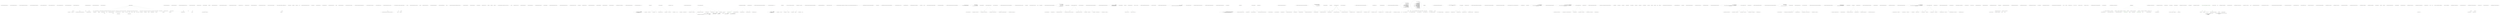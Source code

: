 digraph  {
m0_6 [cluster="Ninject.Web.Mvc.IControllerRegistry.GetController(RequestContext, string)", file="BindingSyntax.cs", label="Entry Ninject.Web.Mvc.IControllerRegistry.GetController(RequestContext, string)", span="12-12"];
m0_7 [cluster="Ninject.Web.Mvc.IControllerRegistry.GetController(RequestContext, string)", file="BindingSyntax.cs", label="Exit Ninject.Web.Mvc.IControllerRegistry.GetController(RequestContext, string)", span="12-12"];
m0_2 [cluster="Ninject.Web.Mvc.IControllerRegistry.RegisterAllControllersIn(System.Reflection.Assembly)", file="BindingSyntax.cs", label="Entry Ninject.Web.Mvc.IControllerRegistry.RegisterAllControllersIn(System.Reflection.Assembly)", span="9-9"];
m0_3 [cluster="Ninject.Web.Mvc.IControllerRegistry.RegisterAllControllersIn(System.Reflection.Assembly)", file="BindingSyntax.cs", label="Exit Ninject.Web.Mvc.IControllerRegistry.RegisterAllControllersIn(System.Reflection.Assembly)", span="9-9"];
m0_4 [cluster="Ninject.Web.Mvc.IControllerRegistry.Register(string, System.Type)", file="BindingSyntax.cs", label="Entry Ninject.Web.Mvc.IControllerRegistry.Register(string, System.Type)", span="11-11"];
m0_5 [cluster="Ninject.Web.Mvc.IControllerRegistry.Register(string, System.Type)", file="BindingSyntax.cs", label="Exit Ninject.Web.Mvc.IControllerRegistry.Register(string, System.Type)", span="11-11"];
m0_0 [cluster="Ninject.Web.Mvc.IControllerRegistry.RegisterAllControllersIn(string)", file="BindingSyntax.cs", label="Entry Ninject.Web.Mvc.IControllerRegistry.RegisterAllControllersIn(string)", span="8-8"];
m0_1 [cluster="Ninject.Web.Mvc.IControllerRegistry.RegisterAllControllersIn(string)", file="BindingSyntax.cs", label="Exit Ninject.Web.Mvc.IControllerRegistry.RegisterAllControllersIn(string)", span="8-8"];
m1_34 [cluster="Ninject.Components.ComponentContainer.Get(System.Type)", file="ComponentContainer.cs", label="Entry Ninject.Components.ComponentContainer.Get(System.Type)", span="120-120"];
m1_40 [cluster="Ninject.Components.ComponentContainer.Get(System.Type)", file="ComponentContainer.cs", label="Ensure.ArgumentNotNull(component, ''component'')", span="122-122"];
m1_41 [cluster="Ninject.Components.ComponentContainer.Get(System.Type)", file="ComponentContainer.cs", label="component == typeof(IKernel)", span="124-124"];
m1_43 [cluster="Ninject.Components.ComponentContainer.Get(System.Type)", file="ComponentContainer.cs", label="component.IsGenericType", span="127-127"];
m1_44 [cluster="Ninject.Components.ComponentContainer.Get(System.Type)", file="ComponentContainer.cs", label="Type gtd = component.GetGenericTypeDefinition()", span="129-129"];
m1_45 [cluster="Ninject.Components.ComponentContainer.Get(System.Type)", file="ComponentContainer.cs", label="Type argument = component.GetGenericArguments()[0]", span="130-130"];
m1_48 [cluster="Ninject.Components.ComponentContainer.Get(System.Type)", file="ComponentContainer.cs", label="Type implementation = _mappings[component].FirstOrDefault()", span="136-136"];
m1_50 [cluster="Ninject.Components.ComponentContainer.Get(System.Type)", file="ComponentContainer.cs", label="throw new InvalidOperationException(ExceptionFormatter.NoSuchComponentRegistered(component));", span="139-139"];
m1_51 [cluster="Ninject.Components.ComponentContainer.Get(System.Type)", file="ComponentContainer.cs", label="return ResolveInstance(component, implementation);", span="141-141"];
m1_42 [cluster="Ninject.Components.ComponentContainer.Get(System.Type)", file="ComponentContainer.cs", label="return Kernel;", span="125-125"];
m1_46 [cluster="Ninject.Components.ComponentContainer.Get(System.Type)", file="ComponentContainer.cs", label="gtd.IsInterface && typeof(IEnumerable<>).IsAssignableFrom(gtd)", span="132-132"];
m1_47 [cluster="Ninject.Components.ComponentContainer.Get(System.Type)", file="ComponentContainer.cs", label="return GetAll(argument).CastSlow(argument);", span="133-133"];
m1_49 [cluster="Ninject.Components.ComponentContainer.Get(System.Type)", file="ComponentContainer.cs", label="implementation == null", span="138-138"];
m1_52 [cluster="Ninject.Components.ComponentContainer.Get(System.Type)", file="ComponentContainer.cs", label="Exit Ninject.Components.ComponentContainer.Get(System.Type)", span="120-120"];
m1_12 [cluster="Ninject.Components.ComponentContainer.Add<TComponent, TImplementation>()", file="ComponentContainer.cs", label="Entry Ninject.Components.ComponentContainer.Add<TComponent, TImplementation>()", span="57-57"];
m1_13 [cluster="Ninject.Components.ComponentContainer.Add<TComponent, TImplementation>()", file="ComponentContainer.cs", label="_mappings.Add(typeof(TComponent), typeof(TImplementation))", span="61-61"];
m1_14 [cluster="Ninject.Components.ComponentContainer.Add<TComponent, TImplementation>()", file="ComponentContainer.cs", label="Exit Ninject.Components.ComponentContainer.Add<TComponent, TImplementation>()", span="57-57"];
m1_15 [cluster="Ninject.Infrastructure.Multimap<K, V>.Add(K, V)", file="ComponentContainer.cs", label="Entry Ninject.Infrastructure.Multimap<K, V>.Add(K, V)", span="64-64"];
m1_38 [cluster="Ninject.Components.ComponentContainer.GetAll(System.Type)", file="ComponentContainer.cs", label="Entry Ninject.Components.ComponentContainer.GetAll(System.Type)", span="149-149"];
m1_61 [cluster="Ninject.Components.ComponentContainer.GetAll(System.Type)", file="ComponentContainer.cs", label="Ensure.ArgumentNotNull(component, ''component'')", span="151-151"];
m1_63 [cluster="Ninject.Components.ComponentContainer.GetAll(System.Type)", file="ComponentContainer.cs", label="yield return ResolveInstance(component, implementation);", span="154-154"];
m1_62 [cluster="Ninject.Components.ComponentContainer.GetAll(System.Type)", file="ComponentContainer.cs", label="_mappings[component]", span="153-153"];
m1_64 [cluster="Ninject.Components.ComponentContainer.GetAll(System.Type)", file="ComponentContainer.cs", label="Exit Ninject.Components.ComponentContainer.GetAll(System.Type)", span="149-149"];
m1_83 [cluster="System.Collections.Generic.Dictionary<TKey, TValue>.Add(TKey, TValue)", file="ComponentContainer.cs", label="Entry System.Collections.Generic.Dictionary<TKey, TValue>.Add(TKey, TValue)", span="0-0"];
m1_67 [cluster="Ninject.Components.ComponentContainer.CreateNewInstance(System.Type, System.Type)", file="ComponentContainer.cs", label="Entry Ninject.Components.ComponentContainer.CreateNewInstance(System.Type, System.Type)", span="162-162"];
m1_68 [cluster="Ninject.Components.ComponentContainer.CreateNewInstance(System.Type, System.Type)", file="ComponentContainer.cs", label="ConstructorInfo constructor = SelectConstructor(component, implementation)", span="164-164"];
m1_72 [cluster="Ninject.Components.ComponentContainer.CreateNewInstance(System.Type, System.Type)", file="ComponentContainer.cs", label="_instances.Add(implementation, instance)", span="171-171"];
m1_69 [cluster="Ninject.Components.ComponentContainer.CreateNewInstance(System.Type, System.Type)", file="ComponentContainer.cs", label="var arguments = constructor.GetParameters().Select(parameter => Get(parameter.ParameterType)).ToArray()", span="165-165"];
m1_70 [cluster="Ninject.Components.ComponentContainer.CreateNewInstance(System.Type, System.Type)", file="ComponentContainer.cs", label="var instance = constructor.Invoke(arguments) as INinjectComponent", span="169-169"];
m1_71 [cluster="Ninject.Components.ComponentContainer.CreateNewInstance(System.Type, System.Type)", file="ComponentContainer.cs", label="instance.Settings = Kernel.Settings", span="170-170"];
m1_73 [cluster="Ninject.Components.ComponentContainer.CreateNewInstance(System.Type, System.Type)", file="ComponentContainer.cs", label="return instance;", span="173-173"];
m1_74 [cluster="Ninject.Components.ComponentContainer.CreateNewInstance(System.Type, System.Type)", file="ComponentContainer.cs", label=TargetInvocationException, span="175-175"];
m1_75 [cluster="Ninject.Components.ComponentContainer.CreateNewInstance(System.Type, System.Type)", file="ComponentContainer.cs", label="ex.RethrowInnerException()", span="177-177"];
m1_76 [cluster="Ninject.Components.ComponentContainer.CreateNewInstance(System.Type, System.Type)", file="ComponentContainer.cs", label="return null;", span="178-178"];
m1_77 [cluster="Ninject.Components.ComponentContainer.CreateNewInstance(System.Type, System.Type)", file="ComponentContainer.cs", label="Exit Ninject.Components.ComponentContainer.CreateNewInstance(System.Type, System.Type)", span="162-162"];
m1_93 [cluster="System.Type.GetConstructors()", file="ComponentContainer.cs", label="Entry System.Type.GetConstructors()", span="0-0"];
m1_39 [cluster="System.Collections.IEnumerable.Cast<TResult>()", file="ComponentContainer.cs", label="Entry System.Collections.IEnumerable.Cast<TResult>()", span="0-0"];
m1_55 [cluster="System.Type.IsAssignableFrom(System.Type)", file="ComponentContainer.cs", label="Entry System.Type.IsAssignableFrom(System.Type)", span="0-0"];
m1_10 [cluster="System.Collections.Generic.Dictionary<TKey, TValue>.Clear()", file="ComponentContainer.cs", label="Entry System.Collections.Generic.Dictionary<TKey, TValue>.Clear()", span="0-0"];
m1_0 [cluster="Ninject.Components.ComponentContainer.Dispose(bool)", file="ComponentContainer.cs", label="Entry Ninject.Components.ComponentContainer.Dispose(bool)", span="38-38"];
m1_1 [cluster="Ninject.Components.ComponentContainer.Dispose(bool)", file="ComponentContainer.cs", label="disposing && !IsDisposed", span="40-40"];
m1_6 [cluster="Ninject.Components.ComponentContainer.Dispose(bool)", file="ComponentContainer.cs", label="base.Dispose(disposing)", span="49-49"];
m1_2 [cluster="Ninject.Components.ComponentContainer.Dispose(bool)", file="ComponentContainer.cs", label="_instances.Values", span="42-42"];
m1_3 [cluster="Ninject.Components.ComponentContainer.Dispose(bool)", file="ComponentContainer.cs", label="instance.Dispose()", span="43-43"];
m1_4 [cluster="Ninject.Components.ComponentContainer.Dispose(bool)", file="ComponentContainer.cs", label="_mappings.Clear()", span="45-45"];
m1_5 [cluster="Ninject.Components.ComponentContainer.Dispose(bool)", file="ComponentContainer.cs", label="_instances.Clear()", span="46-46"];
m1_7 [cluster="Ninject.Components.ComponentContainer.Dispose(bool)", file="ComponentContainer.cs", label="Exit Ninject.Components.ComponentContainer.Dispose(bool)", span="38-38"];
m1_28 [cluster="System.Collections.Generic.Dictionary<TKey, TValue>.ContainsKey(TKey)", file="ComponentContainer.cs", label="Entry System.Collections.Generic.Dictionary<TKey, TValue>.ContainsKey(TKey)", span="0-0"];
m1_59 [cluster="Ninject.Infrastructure.Introspection.ExceptionFormatter.NoSuchComponentRegistered(System.Type)", file="ComponentContainer.cs", label="Entry Ninject.Infrastructure.Introspection.ExceptionFormatter.NoSuchComponentRegistered(System.Type)", span="170-170"];
m1_57 [cluster="System.Collections.Generic.IEnumerable<TSource>.FirstOrDefault<TSource>()", file="ComponentContainer.cs", label="Entry System.Collections.Generic.IEnumerable<TSource>.FirstOrDefault<TSource>()", span="0-0"];
m1_56 [cluster="System.Collections.IEnumerable.CastSlow(System.Type)", file="ComponentContainer.cs", label="Entry System.Collections.IEnumerable.CastSlow(System.Type)", span="19-19"];
m1_78 [cluster="Ninject.Components.ComponentContainer.SelectConstructor(System.Type, System.Type)", file="ComponentContainer.cs", label="Entry Ninject.Components.ComponentContainer.SelectConstructor(System.Type, System.Type)", span="182-182"];
m1_88 [cluster="Ninject.Components.ComponentContainer.SelectConstructor(System.Type, System.Type)", file="ComponentContainer.cs", label="var constructor = implementation.GetConstructors().OrderByDescending(c => c.GetParameters().Length).FirstOrDefault()", span="184-184"];
m1_90 [cluster="Ninject.Components.ComponentContainer.SelectConstructor(System.Type, System.Type)", file="ComponentContainer.cs", label="throw new InvalidOperationException(ExceptionFormatter.NoConstructorsAvailableForComponent(component, implementation));", span="187-187"];
m1_89 [cluster="Ninject.Components.ComponentContainer.SelectConstructor(System.Type, System.Type)", file="ComponentContainer.cs", label="constructor == null", span="186-186"];
m1_91 [cluster="Ninject.Components.ComponentContainer.SelectConstructor(System.Type, System.Type)", file="ComponentContainer.cs", label="return constructor;", span="189-189"];
m1_92 [cluster="Ninject.Components.ComponentContainer.SelectConstructor(System.Type, System.Type)", file="ComponentContainer.cs", label="Exit Ninject.Components.ComponentContainer.SelectConstructor(System.Type, System.Type)", span="182-182"];
m1_81 [cluster="Unk.ToArray", file="ComponentContainer.cs", label="Entry Unk.ToArray", span=""];
m1_27 [cluster="Ninject.Infrastructure.Ensure.ArgumentNotNull(object, string)", file="ComponentContainer.cs", label="Entry Ninject.Infrastructure.Ensure.ArgumentNotNull(object, string)", span="17-17"];
m1_58 [cluster="System.InvalidOperationException.InvalidOperationException(string)", file="ComponentContainer.cs", label="Entry System.InvalidOperationException.InvalidOperationException(string)", span="0-0"];
m1_11 [cluster="Ninject.Infrastructure.Disposal.DisposableObject.Dispose(bool)", file="ComponentContainer.cs", label="Entry Ninject.Infrastructure.Disposal.DisposableObject.Dispose(bool)", span="37-37"];
m1_82 [cluster="Unk.Invoke", file="ComponentContainer.cs", label="Entry Unk.Invoke", span=""];
m1_95 [cluster="Ninject.Infrastructure.Introspection.ExceptionFormatter.NoConstructorsAvailableForComponent(System.Type, System.Type)", file="ComponentContainer.cs", label="Entry Ninject.Infrastructure.Introspection.ExceptionFormatter.NoConstructorsAvailableForComponent(System.Type, System.Type)", span="155-155"];
m1_35 [cluster="Ninject.Components.ComponentContainer.GetAll<T>()", file="ComponentContainer.cs", label="Entry Ninject.Components.ComponentContainer.GetAll<T>()", span="109-109"];
m1_36 [cluster="Ninject.Components.ComponentContainer.GetAll<T>()", file="ComponentContainer.cs", label="return GetAll(typeof(T)).Cast<T>();", span="112-112"];
m1_37 [cluster="Ninject.Components.ComponentContainer.GetAll<T>()", file="ComponentContainer.cs", label="Exit Ninject.Components.ComponentContainer.GetAll<T>()", span="109-109"];
m1_54 [cluster="System.Type.GetGenericArguments()", file="ComponentContainer.cs", label="Entry System.Type.GetGenericArguments()", span="0-0"];
m1_9 [cluster="Ninject.Infrastructure.Multimap<K, V>.Clear()", file="ComponentContainer.cs", label="Entry Ninject.Infrastructure.Multimap<K, V>.Clear()", span="103-103"];
m1_96 [cluster="lambda expression", file="ComponentContainer.cs", label="Entry lambda expression", span="184-184"];
m1_85 [cluster="lambda expression", file="ComponentContainer.cs", label="Entry lambda expression", span="165-165"];
m1_86 [cluster="lambda expression", file="ComponentContainer.cs", label="Get(parameter.ParameterType)", span="165-165"];
m1_87 [cluster="lambda expression", file="ComponentContainer.cs", label="Exit lambda expression", span="165-165"];
m1_97 [cluster="lambda expression", file="ComponentContainer.cs", label="c.GetParameters().Length", span="184-184"];
m1_98 [cluster="lambda expression", file="ComponentContainer.cs", label="Exit lambda expression", span="184-184"];
m1_94 [cluster="System.Collections.Generic.IEnumerable<TSource>.OrderByDescending<TSource, TKey>(System.Func<TSource, TKey>)", file="ComponentContainer.cs", label="Entry System.Collections.Generic.IEnumerable<TSource>.OrderByDescending<TSource, TKey>(System.Func<TSource, TKey>)", span="0-0"];
m1_80 [cluster="Unk.Select", file="ComponentContainer.cs", label="Entry Unk.Select", span=""];
m1_30 [cluster="Ninject.Infrastructure.Multimap<K, V>.RemoveAll(K)", file="ComponentContainer.cs", label="Entry Ninject.Infrastructure.Multimap<K, V>.RemoveAll(K)", span="94-94"];
m1_16 [cluster="Ninject.Components.ComponentContainer.RemoveAll<T>()", file="ComponentContainer.cs", label="Entry Ninject.Components.ComponentContainer.RemoveAll<T>()", span="68-68"];
m1_17 [cluster="Ninject.Components.ComponentContainer.RemoveAll<T>()", file="ComponentContainer.cs", label="RemoveAll(typeof(T))", span="71-71"];
m1_18 [cluster="Ninject.Components.ComponentContainer.RemoveAll<T>()", file="ComponentContainer.cs", label="Exit Ninject.Components.ComponentContainer.RemoveAll<T>()", span="68-68"];
m1_84 [cluster="System.Reflection.TargetInvocationException.RethrowInnerException()", file="ComponentContainer.cs", label="Entry System.Reflection.TargetInvocationException.RethrowInnerException()", span="18-18"];
m1_53 [cluster="System.Type.GetGenericTypeDefinition()", file="ComponentContainer.cs", label="Entry System.Type.GetGenericTypeDefinition()", span="0-0"];
m1_60 [cluster="Ninject.Components.ComponentContainer.ResolveInstance(System.Type, System.Type)", file="ComponentContainer.cs", label="Entry Ninject.Components.ComponentContainer.ResolveInstance(System.Type, System.Type)", span="157-157"];
m1_66 [cluster="Ninject.Components.ComponentContainer.ResolveInstance(System.Type, System.Type)", file="ComponentContainer.cs", label="Exit Ninject.Components.ComponentContainer.ResolveInstance(System.Type, System.Type)", span="157-157"];
m1_29 [cluster="System.Collections.Generic.Dictionary<TKey, TValue>.Remove(TKey)", file="ComponentContainer.cs", label="Entry System.Collections.Generic.Dictionary<TKey, TValue>.Remove(TKey)", span="0-0"];
m1_8 [cluster="System.IDisposable.Dispose()", file="ComponentContainer.cs", label="Entry System.IDisposable.Dispose()", span="0-0"];
m1_19 [cluster="Ninject.Components.ComponentContainer.RemoveAll(System.Type)", file="ComponentContainer.cs", label="Entry Ninject.Components.ComponentContainer.RemoveAll(System.Type)", span="78-78"];
m1_20 [cluster="Ninject.Components.ComponentContainer.RemoveAll(System.Type)", file="ComponentContainer.cs", label="Ensure.ArgumentNotNull(component, ''component'')", span="80-80"];
m1_21 [cluster="Ninject.Components.ComponentContainer.RemoveAll(System.Type)", file="ComponentContainer.cs", label="_mappings[component]", span="82-82"];
m1_25 [cluster="Ninject.Components.ComponentContainer.RemoveAll(System.Type)", file="ComponentContainer.cs", label="_mappings.RemoveAll(component)", span="90-90"];
m1_22 [cluster="Ninject.Components.ComponentContainer.RemoveAll(System.Type)", file="ComponentContainer.cs", label="_instances.ContainsKey(implementation)", span="84-84"];
m1_23 [cluster="Ninject.Components.ComponentContainer.RemoveAll(System.Type)", file="ComponentContainer.cs", label="_instances[implementation].Dispose()", span="85-85"];
m1_24 [cluster="Ninject.Components.ComponentContainer.RemoveAll(System.Type)", file="ComponentContainer.cs", label="_instances.Remove(implementation)", span="87-87"];
m1_26 [cluster="Ninject.Components.ComponentContainer.RemoveAll(System.Type)", file="ComponentContainer.cs", label="Exit Ninject.Components.ComponentContainer.RemoveAll(System.Type)", span="78-78"];
m1_79 [cluster="System.Reflection.MethodBase.GetParameters()", file="ComponentContainer.cs", label="Entry System.Reflection.MethodBase.GetParameters()", span="0-0"];
m1_31 [cluster="Ninject.Components.ComponentContainer.Get<T>()", file="ComponentContainer.cs", label="Entry Ninject.Components.ComponentContainer.Get<T>()", span="98-98"];
m1_32 [cluster="Ninject.Components.ComponentContainer.Get<T>()", file="ComponentContainer.cs", label="return (T) Get(typeof(T));", span="101-101"];
m1_33 [cluster="Ninject.Components.ComponentContainer.Get<T>()", file="ComponentContainer.cs", label="Exit Ninject.Components.ComponentContainer.Get<T>()", span="98-98"];
m1_99 [file="ComponentContainer.cs", label="Ninject.Components.ComponentContainer", span=""];
m3_163 [cluster="CommandLine.Text.HelpText.AutoBuild<T>(CommandLine.ParserResult<T>)", file="ExceptionFormatter.cs", label="Entry CommandLine.Text.HelpText.AutoBuild<T>(CommandLine.ParserResult<T>)", span="260-260"];
m3_78 [cluster="CommandLine.Tests.Unit.Text.HelpTextTests.Long_help_text_without_spaces()", file="ExceptionFormatter.cs", label="Entry CommandLine.Tests.Unit.Text.HelpTextTests.Long_help_text_without_spaces()", span="157-157"];
m3_79 [cluster="CommandLine.Tests.Unit.Text.HelpTextTests.Long_help_text_without_spaces()", file="ExceptionFormatter.cs", label="var sut = new HelpText(new HeadingInfo(''CommandLine.Tests.dll'', ''1.9.4.131''))", span="161-161"];
m3_80 [cluster="CommandLine.Tests.Unit.Text.HelpTextTests.Long_help_text_without_spaces()", file="ExceptionFormatter.cs", label="sut.MaximumDisplayWidth = 40", span="162-162"];
m3_81 [cluster="CommandLine.Tests.Unit.Text.HelpTextTests.Long_help_text_without_spaces()", file="ExceptionFormatter.cs", label="sut.AddOptions(\r\n                new NotParsed<FakeOptionsWithLongDescriptionAndNoSpaces>(\r\n                    TypeInfo.Create(typeof(FakeOptionsWithLongDescriptionAndNoSpaces)),\r\n                    Enumerable.Empty<Error>()))", span="163-166"];
m3_82 [cluster="CommandLine.Tests.Unit.Text.HelpTextTests.Long_help_text_without_spaces()", file="ExceptionFormatter.cs", label="var lines = sut.ToString().ToNotEmptyLines()", span="169-169"];
m3_83 [cluster="CommandLine.Tests.Unit.Text.HelpTextTests.Long_help_text_without_spaces()", file="ExceptionFormatter.cs", label="lines[1].ShouldBeEquivalentTo(''  v, verbose    Before '')", span="170-170"];
m3_84 [cluster="CommandLine.Tests.Unit.Text.HelpTextTests.Long_help_text_without_spaces()", file="ExceptionFormatter.cs", label="lines[2].ShouldBeEquivalentTo(''                012345678901234567890123'')", span="171-171"];
m3_85 [cluster="CommandLine.Tests.Unit.Text.HelpTextTests.Long_help_text_without_spaces()", file="ExceptionFormatter.cs", label="lines[3].ShouldBeEquivalentTo(''                After'')", span="172-172"];
m3_86 [cluster="CommandLine.Tests.Unit.Text.HelpTextTests.Long_help_text_without_spaces()", file="ExceptionFormatter.cs", label="lines[4].ShouldBeEquivalentTo(''  input-file    Before '')", span="173-173"];
m3_87 [cluster="CommandLine.Tests.Unit.Text.HelpTextTests.Long_help_text_without_spaces()", file="ExceptionFormatter.cs", label="lines[5].ShouldBeEquivalentTo(''                012345678901234567890123'')", span="174-174"];
m3_88 [cluster="CommandLine.Tests.Unit.Text.HelpTextTests.Long_help_text_without_spaces()", file="ExceptionFormatter.cs", label="lines[6].ShouldBeEquivalentTo(''                456789 After'')", span="175-175"];
m3_89 [cluster="CommandLine.Tests.Unit.Text.HelpTextTests.Long_help_text_without_spaces()", file="ExceptionFormatter.cs", label="Exit CommandLine.Tests.Unit.Text.HelpTextTests.Long_help_text_without_spaces()", span="157-157"];
m3_20 [cluster="Ninject.Planning.Planner.CreateNewPlan(System.Type)", file="ExceptionFormatter.cs", label="this.Strategies.Map(s => s.Execute(plan))", span="104-104"];
m3_35 [cluster="CommandLine.TypeInfo.Create(System.Type)", file="ExceptionFormatter.cs", label="Entry CommandLine.TypeInfo.Create(System.Type)", span="29-29"];
m3_66 [cluster="CommandLine.Tests.Unit.Text.HelpTextTests.When_help_text_is_longer_than_width_it_will_wrap_around_as_if_in_a_column()", file="ExceptionFormatter.cs", label="Entry CommandLine.Tests.Unit.Text.HelpTextTests.When_help_text_is_longer_than_width_it_will_wrap_around_as_if_in_a_column()", span="134-134"];
m3_67 [cluster="CommandLine.Tests.Unit.Text.HelpTextTests.When_help_text_is_longer_than_width_it_will_wrap_around_as_if_in_a_column()", file="ExceptionFormatter.cs", label="var sut = new HelpText(new HeadingInfo(''CommandLine.Tests.dll'', ''1.9.4.131''))", span="138-138"];
m3_68 [cluster="CommandLine.Tests.Unit.Text.HelpTextTests.When_help_text_is_longer_than_width_it_will_wrap_around_as_if_in_a_column()", file="ExceptionFormatter.cs", label="sut.MaximumDisplayWidth = 40", span="139-139"];
m3_69 [cluster="CommandLine.Tests.Unit.Text.HelpTextTests.When_help_text_is_longer_than_width_it_will_wrap_around_as_if_in_a_column()", file="ExceptionFormatter.cs", label="sut.AddOptions(\r\n                new NotParsed<FakeOptionsWithLongDescription>(\r\n                    TypeInfo.Create(typeof(FakeOptionsWithLongDescription)),\r\n                    Enumerable.Empty<Error>()))", span="140-143"];
m3_70 [cluster="CommandLine.Tests.Unit.Text.HelpTextTests.When_help_text_is_longer_than_width_it_will_wrap_around_as_if_in_a_column()", file="ExceptionFormatter.cs", label="var lines = sut.ToString().Split(new[] { Environment.NewLine }, StringSplitOptions.None)", span="146-146"];
m3_71 [cluster="CommandLine.Tests.Unit.Text.HelpTextTests.When_help_text_is_longer_than_width_it_will_wrap_around_as_if_in_a_column()", file="ExceptionFormatter.cs", label="lines[2].ShouldBeEquivalentTo(''  v, verbose    This is the description'')", span="147-147"];
m3_72 [cluster="CommandLine.Tests.Unit.Text.HelpTextTests.When_help_text_is_longer_than_width_it_will_wrap_around_as_if_in_a_column()", file="ExceptionFormatter.cs", label="lines[3].ShouldBeEquivalentTo(''                of the verbosity to '')", span="149-149"];
m3_73 [cluster="CommandLine.Tests.Unit.Text.HelpTextTests.When_help_text_is_longer_than_width_it_will_wrap_around_as_if_in_a_column()", file="ExceptionFormatter.cs", label="lines[4].ShouldBeEquivalentTo(''                test out the wrapping '')", span="150-150"];
m3_74 [cluster="CommandLine.Tests.Unit.Text.HelpTextTests.When_help_text_is_longer_than_width_it_will_wrap_around_as_if_in_a_column()", file="ExceptionFormatter.cs", label="lines[5].ShouldBeEquivalentTo(''                capabilities of the '')", span="151-151"];
m3_75 [cluster="CommandLine.Tests.Unit.Text.HelpTextTests.When_help_text_is_longer_than_width_it_will_wrap_around_as_if_in_a_column()", file="ExceptionFormatter.cs", label="lines[6].ShouldBeEquivalentTo(''                Help Text.'')", span="152-152"];
m3_76 [cluster="CommandLine.Tests.Unit.Text.HelpTextTests.When_help_text_is_longer_than_width_it_will_wrap_around_as_if_in_a_column()", file="ExceptionFormatter.cs", label="Exit CommandLine.Tests.Unit.Text.HelpTextTests.When_help_text_is_longer_than_width_it_will_wrap_around_as_if_in_a_column()", span="134-134"];
m3_116 [cluster="CommandLine.BadFormatTokenError.BadFormatTokenError(string)", file="ExceptionFormatter.cs", label="Entry CommandLine.BadFormatTokenError.BadFormatTokenError(string)", span="196-196"];
m3_122 [cluster="CommandLine.NoVerbSelectedError.NoVerbSelectedError()", file="ExceptionFormatter.cs", label="Entry CommandLine.NoVerbSelectedError.NoVerbSelectedError()", span="421-421"];
m3_126 [cluster="CommandLine.Text.HelpText.RenderParsingErrorsText<T>(CommandLine.ParserResult<T>, System.Func<CommandLine.Error, string>, System.Func<System.Collections.Generic.IEnumerable<CommandLine.MutuallyExclusiveSetError>, string>, int)", file="ExceptionFormatter.cs", label="Entry CommandLine.Text.HelpText.RenderParsingErrorsText<T>(CommandLine.ParserResult<T>, System.Func<CommandLine.Error, string>, System.Func<System.Collections.Generic.IEnumerable<CommandLine.MutuallyExclusiveSetError>, string>, int)", span="458-458"];
m3_14 [cluster="CommandLine.Tests.Unit.Text.HelpTextTests.Create_instance_without_options()", file="ExceptionFormatter.cs", label="lines[5].ShouldBeEquivalentTo(''post-options line 2'')", span="44-44"];
m3_0 [cluster="Ninject.Planning.Planner.Planner(System.Collections.Generic.IEnumerable<Ninject.Planning.Strategies.IPlanningStrategy>)", file="ExceptionFormatter.cs", label="Entry Ninject.Planning.Planner.Planner(System.Collections.Generic.IEnumerable<Ninject.Planning.Strategies.IPlanningStrategy>)", span="46-46"];
m3_1 [cluster="Ninject.Planning.Planner.Planner(System.Collections.Generic.IEnumerable<Ninject.Planning.Strategies.IPlanningStrategy>)", file="ExceptionFormatter.cs", label="this.Strategies = strategies.ToList()", span="48-48"];
m3_2 [cluster="Ninject.Planning.Planner.Planner(System.Collections.Generic.IEnumerable<Ninject.Planning.Strategies.IPlanningStrategy>)", file="ExceptionFormatter.cs", label="Exit Ninject.Planning.Planner.Planner(System.Collections.Generic.IEnumerable<Ninject.Planning.Strategies.IPlanningStrategy>)", span="46-46"];
m3_3 [cluster="System.Collections.Generic.IEnumerable<TSource>.ToList<TSource>()", file="ExceptionFormatter.cs", label="Entry System.Collections.Generic.IEnumerable<TSource>.ToList<TSource>()", span="0-0"];
m3_118 [cluster="CommandLine.NameInfo.NameInfo(string, string)", file="ExceptionFormatter.cs", label="Entry CommandLine.NameInfo.NameInfo(string, string)", span="20-20"];
m3_217 [cluster="CommandLine.Text.HelpText.RenderUsageText<T>(CommandLine.ParserResult<T>)", file="ExceptionFormatter.cs", label="Entry CommandLine.Text.HelpText.RenderUsageText<T>(CommandLine.ParserResult<T>)", span="516-516"];
m3_165 [cluster="Unk.StartWithEquivalent", file="ExceptionFormatter.cs", label="Entry Unk.StartWithEquivalent", span=""];
m3_164 [cluster="Unk.Should", file="ExceptionFormatter.cs", label="Entry Unk.Should", span=""];
m3_121 [cluster="CommandLine.SequenceOutOfRangeError.SequenceOutOfRangeError(CommandLine.NameInfo)", file="ExceptionFormatter.cs", label="Entry CommandLine.SequenceOutOfRangeError.SequenceOutOfRangeError(CommandLine.NameInfo)", span="335-335"];
m3_145 [cluster="System.InvalidOperationException.InvalidOperationException()", file="ExceptionFormatter.cs", label="Entry System.InvalidOperationException.InvalidOperationException()", span="0-0"];
m3_177 [cluster="CommandLine.Tests.Unit.Text.HelpTextTests.Invoke_AutoBuild_for_Verbs_with_unknown_verb_returns_appropriate_formatted_text()", file="ExceptionFormatter.cs", label="Entry CommandLine.Tests.Unit.Text.HelpTextTests.Invoke_AutoBuild_for_Verbs_with_unknown_verb_returns_appropriate_formatted_text()", span="317-317"];
m3_178 [cluster="CommandLine.Tests.Unit.Text.HelpTextTests.Invoke_AutoBuild_for_Verbs_with_unknown_verb_returns_appropriate_formatted_text()", file="ExceptionFormatter.cs", label="var verbTypes = Enumerable.Empty<Type>().Concat(\r\n                new[] { typeof(AddOptions), typeof(CommitOptions), typeof(CloneOptions) })", span="320-321"];
m3_179 [cluster="CommandLine.Tests.Unit.Text.HelpTextTests.Invoke_AutoBuild_for_Verbs_with_unknown_verb_returns_appropriate_formatted_text()", file="ExceptionFormatter.cs", label="var fakeResult = new NotParsed<object>(\r\n                TypeInfo.Create(typeof(NullInstance),\r\n                    verbTypes),\r\n                new Error[] { new HelpVerbRequestedError(null, null, false) })", span="322-325"];
m3_180 [cluster="CommandLine.Tests.Unit.Text.HelpTextTests.Invoke_AutoBuild_for_Verbs_with_unknown_verb_returns_appropriate_formatted_text()", file="ExceptionFormatter.cs", label="var helpText = HelpText.AutoBuild(fakeResult)", span="328-328"];
m3_181 [cluster="CommandLine.Tests.Unit.Text.HelpTextTests.Invoke_AutoBuild_for_Verbs_with_unknown_verb_returns_appropriate_formatted_text()", file="ExceptionFormatter.cs", label="var lines = helpText.ToString().ToNotEmptyLines().TrimStringArray()", span="331-331"];
m3_182 [cluster="CommandLine.Tests.Unit.Text.HelpTextTests.Invoke_AutoBuild_for_Verbs_with_unknown_verb_returns_appropriate_formatted_text()", file="ExceptionFormatter.cs", label="lines[0].Should().StartWithEquivalent(''CommandLine'')", span="333-333"];
m3_183 [cluster="CommandLine.Tests.Unit.Text.HelpTextTests.Invoke_AutoBuild_for_Verbs_with_unknown_verb_returns_appropriate_formatted_text()", file="ExceptionFormatter.cs", label="lines[1].Should().StartWithEquivalent(''Copyright (c)'')", span="334-334"];
m3_184 [cluster="CommandLine.Tests.Unit.Text.HelpTextTests.Invoke_AutoBuild_for_Verbs_with_unknown_verb_returns_appropriate_formatted_text()", file="ExceptionFormatter.cs", label="lines[2].ShouldBeEquivalentTo(''add        Add file contents to the index.'')", span="335-335"];
m3_185 [cluster="CommandLine.Tests.Unit.Text.HelpTextTests.Invoke_AutoBuild_for_Verbs_with_unknown_verb_returns_appropriate_formatted_text()", file="ExceptionFormatter.cs", label="lines[3].ShouldBeEquivalentTo(''commit     Record changes to the repository.'')", span="336-336"];
m3_186 [cluster="CommandLine.Tests.Unit.Text.HelpTextTests.Invoke_AutoBuild_for_Verbs_with_unknown_verb_returns_appropriate_formatted_text()", file="ExceptionFormatter.cs", label="lines[4].ShouldBeEquivalentTo(''clone      Clone a repository into a new directory.'')", span="337-337"];
m3_187 [cluster="CommandLine.Tests.Unit.Text.HelpTextTests.Invoke_AutoBuild_for_Verbs_with_unknown_verb_returns_appropriate_formatted_text()", file="ExceptionFormatter.cs", label="lines[5].ShouldBeEquivalentTo(''help       Display more information on a specific command.'')", span="338-338"];
m3_188 [cluster="CommandLine.Tests.Unit.Text.HelpTextTests.Invoke_AutoBuild_for_Verbs_with_unknown_verb_returns_appropriate_formatted_text()", file="ExceptionFormatter.cs", label="lines[6].ShouldBeEquivalentTo(''version    Display version information.'')", span="339-339"];
m3_189 [cluster="CommandLine.Tests.Unit.Text.HelpTextTests.Invoke_AutoBuild_for_Verbs_with_unknown_verb_returns_appropriate_formatted_text()", file="ExceptionFormatter.cs", label="Exit CommandLine.Tests.Unit.Text.HelpTextTests.Invoke_AutoBuild_for_Verbs_with_unknown_verb_returns_appropriate_formatted_text()", span="317-317"];
m3_125 [cluster="CommandLine.HelpVerbRequestedError.HelpVerbRequestedError(string, System.Type, bool)", file="ExceptionFormatter.cs", label="Entry CommandLine.HelpVerbRequestedError.HelpVerbRequestedError(string, System.Type, bool)", span="383-383"];
m3_252 [cluster="System.Type.ToTypeInfo()", file="ExceptionFormatter.cs", label="Entry System.Type.ToTypeInfo()", span="174-174"];
m3_38 [cluster="System.Collections.Generic.IEnumerable<string>.TrimStringArray()", file="ExceptionFormatter.cs", label="Entry System.Collections.Generic.IEnumerable<string>.TrimStringArray()", span="15-15"];
m3_253 [cluster="Unk.Be", file="ExceptionFormatter.cs", label="Entry Unk.Be", span=""];
m3_18 [cluster="Ninject.Planning.Planner.CreateNewPlan(System.Type)", file="ExceptionFormatter.cs", label="plan = this.CreateEmptyPlan(type)", span="102-102"];
m3_16 [cluster="Ninject.Planning.Planner.CreateNewPlan(System.Type)", file="ExceptionFormatter.cs", label="this.plans.TryGetValue(type, out IPlan plan)", span="97-97"];
m3_11 [cluster="CommandLine.Tests.Unit.Text.HelpTextTests.Create_instance_without_options()", file="ExceptionFormatter.cs", label="lines[2].ShouldBeEquivalentTo(''pre-options line 1'')", span="41-41"];
m3_12 [cluster="CommandLine.Tests.Unit.Text.HelpTextTests.Create_instance_without_options()", color=green, community=0, file="ExceptionFormatter.cs", label="lines[3].ShouldBeEquivalentTo(''pre-options line 2'')", prediction=0, span="42-42"];
m3_13 [cluster="CommandLine.Tests.Unit.Text.HelpTextTests.Create_instance_without_options()", file="ExceptionFormatter.cs", label="lines[4].ShouldBeEquivalentTo(''post-options line 1'')", span="43-43"];
m3_149 [cluster="CommandLine.Tests.Unit.Text.HelpTextTests.Invoke_AutoBuild_for_Options_returns_appropriate_formatted_text()", file="ExceptionFormatter.cs", label="Entry CommandLine.Tests.Unit.Text.HelpTextTests.Invoke_AutoBuild_for_Options_returns_appropriate_formatted_text()", span="262-262"];
m3_150 [cluster="CommandLine.Tests.Unit.Text.HelpTextTests.Invoke_AutoBuild_for_Options_returns_appropriate_formatted_text()", file="ExceptionFormatter.cs", label="var fakeResult = new NotParsed<FakeOptions>(\r\n                TypeInfo.Create(typeof(FakeOptions)),\r\n                new Error[]\r\n                    {\r\n                        new BadFormatTokenError(''badtoken''),\r\n                        new SequenceOutOfRangeError(new NameInfo(''i'', ''''))\r\n                    })", span="265-271"];
m3_151 [cluster="CommandLine.Tests.Unit.Text.HelpTextTests.Invoke_AutoBuild_for_Options_returns_appropriate_formatted_text()", file="ExceptionFormatter.cs", label="var helpText = HelpText.AutoBuild(fakeResult)", span="274-274"];
m3_152 [cluster="CommandLine.Tests.Unit.Text.HelpTextTests.Invoke_AutoBuild_for_Options_returns_appropriate_formatted_text()", file="ExceptionFormatter.cs", label="var lines = helpText.ToString().ToNotEmptyLines().TrimStringArray()", span="277-277"];
m3_153 [cluster="CommandLine.Tests.Unit.Text.HelpTextTests.Invoke_AutoBuild_for_Options_returns_appropriate_formatted_text()", file="ExceptionFormatter.cs", label="lines[0].Should().StartWithEquivalent(''CommandLine'')", span="278-278"];
m3_154 [cluster="CommandLine.Tests.Unit.Text.HelpTextTests.Invoke_AutoBuild_for_Options_returns_appropriate_formatted_text()", file="ExceptionFormatter.cs", label="lines[1].Should().StartWithEquivalent(''Copyright (c)'')", span="279-279"];
m3_155 [cluster="CommandLine.Tests.Unit.Text.HelpTextTests.Invoke_AutoBuild_for_Options_returns_appropriate_formatted_text()", file="ExceptionFormatter.cs", label="lines[2].ShouldBeEquivalentTo(''ERROR(S):'')", span="280-280"];
m3_156 [cluster="CommandLine.Tests.Unit.Text.HelpTextTests.Invoke_AutoBuild_for_Options_returns_appropriate_formatted_text()", file="ExceptionFormatter.cs", label="lines[3].ShouldBeEquivalentTo(''Token 'badtoken' is not recognized.'')", span="281-281"];
m3_157 [cluster="CommandLine.Tests.Unit.Text.HelpTextTests.Invoke_AutoBuild_for_Options_returns_appropriate_formatted_text()", file="ExceptionFormatter.cs", label="lines[4].ShouldBeEquivalentTo(''A sequence option 'i' is defined with fewer or more items than required.'')", span="282-282"];
m3_158 [cluster="CommandLine.Tests.Unit.Text.HelpTextTests.Invoke_AutoBuild_for_Options_returns_appropriate_formatted_text()", file="ExceptionFormatter.cs", label="lines[5].ShouldBeEquivalentTo(''--stringvalue    Define a string value here.'')", span="283-283"];
m3_159 [cluster="CommandLine.Tests.Unit.Text.HelpTextTests.Invoke_AutoBuild_for_Options_returns_appropriate_formatted_text()", file="ExceptionFormatter.cs", label="lines[6].ShouldBeEquivalentTo(''-i               Define a int sequence here.'')", span="284-284"];
m3_160 [cluster="CommandLine.Tests.Unit.Text.HelpTextTests.Invoke_AutoBuild_for_Options_returns_appropriate_formatted_text()", file="ExceptionFormatter.cs", label="lines[7].ShouldBeEquivalentTo(''-x               Define a boolean or switch value here.'')", span="285-285"];
m3_161 [cluster="CommandLine.Tests.Unit.Text.HelpTextTests.Invoke_AutoBuild_for_Options_returns_appropriate_formatted_text()", file="ExceptionFormatter.cs", label="lines[8].ShouldBeEquivalentTo(''--help           Display this help screen.'')", span="286-286"];
m3_162 [cluster="CommandLine.Tests.Unit.Text.HelpTextTests.Invoke_AutoBuild_for_Options_returns_appropriate_formatted_text()", file="ExceptionFormatter.cs", label="Exit CommandLine.Tests.Unit.Text.HelpTextTests.Invoke_AutoBuild_for_Options_returns_appropriate_formatted_text()", span="262-262"];
m3_243 [cluster="CommandLine.Tests.Unit.Text.HelpTextTests.Default_set_to_sequence_should_be_properly_printed()", file="ExceptionFormatter.cs", label="Entry CommandLine.Tests.Unit.Text.HelpTextTests.Default_set_to_sequence_should_be_properly_printed()", span="433-433"];
m3_244 [cluster="CommandLine.Tests.Unit.Text.HelpTextTests.Default_set_to_sequence_should_be_properly_printed()", file="ExceptionFormatter.cs", label="var fakeResult =\r\n                new NotParsed<FakeOptionsWithDefaultSetToSequence>(\r\n                    typeof(FakeOptionsWithDefaultSetToSequence).ToTypeInfo(),\r\n                    new Error[] { new BadFormatTokenError(''badtoken'') })", span="436-439"];
m3_245 [cluster="CommandLine.Tests.Unit.Text.HelpTextTests.Default_set_to_sequence_should_be_properly_printed()", file="ExceptionFormatter.cs", label="var helpText = HelpText.AutoBuild(fakeResult)", span="442-442"];
m3_246 [cluster="CommandLine.Tests.Unit.Text.HelpTextTests.Default_set_to_sequence_should_be_properly_printed()", file="ExceptionFormatter.cs", label="var text = helpText.ToString()", span="445-445"];
m3_247 [cluster="CommandLine.Tests.Unit.Text.HelpTextTests.Default_set_to_sequence_should_be_properly_printed()", file="ExceptionFormatter.cs", label="var lines = text.ToNotEmptyLines().TrimStringArray()", span="446-446"];
m3_248 [cluster="CommandLine.Tests.Unit.Text.HelpTextTests.Default_set_to_sequence_should_be_properly_printed()", file="ExceptionFormatter.cs", label="lines[4].Should().Be(''-z, --strarr    (Default: a b c)'')", span="448-448"];
m3_249 [cluster="CommandLine.Tests.Unit.Text.HelpTextTests.Default_set_to_sequence_should_be_properly_printed()", file="ExceptionFormatter.cs", label="lines[5].Should().Be(''-y, --intarr    (Default: 1 2 3)'')", span="449-449"];
m3_250 [cluster="CommandLine.Tests.Unit.Text.HelpTextTests.Default_set_to_sequence_should_be_properly_printed()", file="ExceptionFormatter.cs", label="lines[6].Should().Be(''-q, --dblarr    (Default: 1.1 2.2 3.3)'')", span="450-450"];
m3_251 [cluster="CommandLine.Tests.Unit.Text.HelpTextTests.Default_set_to_sequence_should_be_properly_printed()", file="ExceptionFormatter.cs", label="Exit CommandLine.Tests.Unit.Text.HelpTextTests.Default_set_to_sequence_should_be_properly_printed()", span="433-433"];
m3_77 [cluster="string.Split(string[], System.StringSplitOptions)", file="ExceptionFormatter.cs", label="Entry string.Split(string[], System.StringSplitOptions)", span="0-0"];
m3_60 [cluster="CommandLine.Tests.Unit.Text.HelpTextTests.When_defined_MetaValue_should_be_rendered()", file="ExceptionFormatter.cs", label="Entry CommandLine.Tests.Unit.Text.HelpTextTests.When_defined_MetaValue_should_be_rendered()", span="118-118"];
m3_61 [cluster="CommandLine.Tests.Unit.Text.HelpTextTests.When_defined_MetaValue_should_be_rendered()", file="ExceptionFormatter.cs", label="var sut =\r\n                new HelpText(''Meta Value.'').AddOptions(\r\n                    new NotParsed<FakeOptionsWithMetaValue>(TypeInfo.Create(typeof(FakeOptionsWithMetaValue)), Enumerable.Empty<Error>()))", span="122-124"];
m3_62 [cluster="CommandLine.Tests.Unit.Text.HelpTextTests.When_defined_MetaValue_should_be_rendered()", file="ExceptionFormatter.cs", label="var lines = sut.ToString().ToNotEmptyLines().TrimStringArray()", span="127-127"];
m3_63 [cluster="CommandLine.Tests.Unit.Text.HelpTextTests.When_defined_MetaValue_should_be_rendered()", file="ExceptionFormatter.cs", label="lines[2].ShouldBeEquivalentTo(''i FILE, input-file=FILE    Required. Specify input FILE to be processed.'')", span="129-129"];
m3_64 [cluster="CommandLine.Tests.Unit.Text.HelpTextTests.When_defined_MetaValue_should_be_rendered()", file="ExceptionFormatter.cs", label="Exit CommandLine.Tests.Unit.Text.HelpTextTests.When_defined_MetaValue_should_be_rendered()", span="118-118"];
m3_90 [cluster="CommandLine.Tests.Unit.Text.HelpTextTests.Long_pre_and_post_lines_without_spaces()", file="ExceptionFormatter.cs", label="Entry CommandLine.Tests.Unit.Text.HelpTextTests.Long_pre_and_post_lines_without_spaces()", span="180-180"];
m3_91 [cluster="CommandLine.Tests.Unit.Text.HelpTextTests.Long_pre_and_post_lines_without_spaces()", file="ExceptionFormatter.cs", label="var sut = new HelpText(''Heading Info.'')", span="184-184"];
m3_92 [cluster="CommandLine.Tests.Unit.Text.HelpTextTests.Long_pre_and_post_lines_without_spaces()", file="ExceptionFormatter.cs", label="sut.MaximumDisplayWidth = 40", span="185-185"];
m3_93 [cluster="CommandLine.Tests.Unit.Text.HelpTextTests.Long_pre_and_post_lines_without_spaces()", file="ExceptionFormatter.cs", label="sut.AddPreOptionsLine(''Before 0123456789012345678901234567890123456789012 After'')\r\n                .AddOptions(new NotParsed<FakeOptionsForHelp>(TypeInfo.Create(typeof(FakeOptionsForHelp)), Enumerable.Empty<Error>()))\r\n                .AddPostOptionsLine(''Before 0123456789012345678901234567890123456789 After'')", span="186-188"];
m3_94 [cluster="CommandLine.Tests.Unit.Text.HelpTextTests.Long_pre_and_post_lines_without_spaces()", file="ExceptionFormatter.cs", label="var lines = sut.ToString().ToNotEmptyLines()", span="191-191"];
m3_95 [cluster="CommandLine.Tests.Unit.Text.HelpTextTests.Long_pre_and_post_lines_without_spaces()", file="ExceptionFormatter.cs", label="lines[1].ShouldBeEquivalentTo(''Before '')", span="192-192"];
m3_96 [cluster="CommandLine.Tests.Unit.Text.HelpTextTests.Long_pre_and_post_lines_without_spaces()", file="ExceptionFormatter.cs", label="lines[2].ShouldBeEquivalentTo(''0123456789012345678901234567890123456789'')", span="193-193"];
m3_97 [cluster="CommandLine.Tests.Unit.Text.HelpTextTests.Long_pre_and_post_lines_without_spaces()", file="ExceptionFormatter.cs", label="lines[3].ShouldBeEquivalentTo(''012 After'')", span="194-194"];
m3_98 [cluster="CommandLine.Tests.Unit.Text.HelpTextTests.Long_pre_and_post_lines_without_spaces()", file="ExceptionFormatter.cs", label="lines[lines.Length - 3].ShouldBeEquivalentTo(''Before '')", span="195-195"];
m3_99 [cluster="CommandLine.Tests.Unit.Text.HelpTextTests.Long_pre_and_post_lines_without_spaces()", file="ExceptionFormatter.cs", label="lines[lines.Length - 2].ShouldBeEquivalentTo(''0123456789012345678901234567890123456789'')", span="196-196"];
m3_100 [cluster="CommandLine.Tests.Unit.Text.HelpTextTests.Long_pre_and_post_lines_without_spaces()", file="ExceptionFormatter.cs", label="lines[lines.Length - 1].ShouldBeEquivalentTo('' After'')", span="197-197"];
m3_101 [cluster="CommandLine.Tests.Unit.Text.HelpTextTests.Long_pre_and_post_lines_without_spaces()", file="ExceptionFormatter.cs", label="Exit CommandLine.Tests.Unit.Text.HelpTextTests.Long_pre_and_post_lines_without_spaces()", span="180-180"];
m3_218 [cluster="CommandLine.Tests.Unit.Text.HelpTextTests.Invoke_AutoBuild_for_Options_with_Usage_returns_appropriate_formatted_text()", file="ExceptionFormatter.cs", label="Entry CommandLine.Tests.Unit.Text.HelpTextTests.Invoke_AutoBuild_for_Options_with_Usage_returns_appropriate_formatted_text()", span="393-393"];
m3_219 [cluster="CommandLine.Tests.Unit.Text.HelpTextTests.Invoke_AutoBuild_for_Options_with_Usage_returns_appropriate_formatted_text()", file="ExceptionFormatter.cs", label="var fakeResult = new NotParsed<FakeOptionsWithUsageText>(\r\n                TypeInfo.Create(typeof(FakeOptionsWithUsageText)),\r\n                new Error[]\r\n                    {\r\n                        new BadFormatTokenError(''badtoken'')\r\n                    })", span="396-401"];
m3_220 [cluster="CommandLine.Tests.Unit.Text.HelpTextTests.Invoke_AutoBuild_for_Options_with_Usage_returns_appropriate_formatted_text()", file="ExceptionFormatter.cs", label="var helpText = HelpText.AutoBuild(fakeResult)", span="404-404"];
m3_221 [cluster="CommandLine.Tests.Unit.Text.HelpTextTests.Invoke_AutoBuild_for_Options_with_Usage_returns_appropriate_formatted_text()", file="ExceptionFormatter.cs", label="var text = helpText.ToString()", span="407-407"];
m3_222 [cluster="CommandLine.Tests.Unit.Text.HelpTextTests.Invoke_AutoBuild_for_Options_with_Usage_returns_appropriate_formatted_text()", file="ExceptionFormatter.cs", label="var lines = text.ToNotEmptyLines().TrimStringArray()", span="408-408"];
m3_223 [cluster="CommandLine.Tests.Unit.Text.HelpTextTests.Invoke_AutoBuild_for_Options_with_Usage_returns_appropriate_formatted_text()", file="ExceptionFormatter.cs", label="lines[0].Should().StartWithEquivalent(''CommandLine'')", span="409-409"];
m3_224 [cluster="CommandLine.Tests.Unit.Text.HelpTextTests.Invoke_AutoBuild_for_Options_with_Usage_returns_appropriate_formatted_text()", file="ExceptionFormatter.cs", label="lines[1].Should().StartWithEquivalent(''Copyright (c)'')", span="410-410"];
m3_225 [cluster="CommandLine.Tests.Unit.Text.HelpTextTests.Invoke_AutoBuild_for_Options_with_Usage_returns_appropriate_formatted_text()", file="ExceptionFormatter.cs", label="lines[2].ShouldBeEquivalentTo(''ERROR(S):'')", span="411-411"];
m3_226 [cluster="CommandLine.Tests.Unit.Text.HelpTextTests.Invoke_AutoBuild_for_Options_with_Usage_returns_appropriate_formatted_text()", file="ExceptionFormatter.cs", label="lines[3].ShouldBeEquivalentTo(''Token 'badtoken' is not recognized.'')", span="412-412"];
m3_227 [cluster="CommandLine.Tests.Unit.Text.HelpTextTests.Invoke_AutoBuild_for_Options_with_Usage_returns_appropriate_formatted_text()", file="ExceptionFormatter.cs", label="lines[4].ShouldBeEquivalentTo(''USAGE:'')", span="413-413"];
m3_228 [cluster="CommandLine.Tests.Unit.Text.HelpTextTests.Invoke_AutoBuild_for_Options_with_Usage_returns_appropriate_formatted_text()", file="ExceptionFormatter.cs", label="lines[5].ShouldBeEquivalentTo(''Normal scenario:'')", span="414-414"];
m3_229 [cluster="CommandLine.Tests.Unit.Text.HelpTextTests.Invoke_AutoBuild_for_Options_with_Usage_returns_appropriate_formatted_text()", file="ExceptionFormatter.cs", label="lines[6].ShouldBeEquivalentTo(''mono testapp.exe --input file.bin --output out.bin'')", span="415-415"];
m3_230 [cluster="CommandLine.Tests.Unit.Text.HelpTextTests.Invoke_AutoBuild_for_Options_with_Usage_returns_appropriate_formatted_text()", file="ExceptionFormatter.cs", label="lines[7].ShouldBeEquivalentTo(''Logging warnings:'')", span="416-416"];
m3_231 [cluster="CommandLine.Tests.Unit.Text.HelpTextTests.Invoke_AutoBuild_for_Options_with_Usage_returns_appropriate_formatted_text()", file="ExceptionFormatter.cs", label="lines[8].ShouldBeEquivalentTo(''mono testapp.exe -w --input file.bin'')", span="417-417"];
m3_232 [cluster="CommandLine.Tests.Unit.Text.HelpTextTests.Invoke_AutoBuild_for_Options_with_Usage_returns_appropriate_formatted_text()", file="ExceptionFormatter.cs", label="lines[9].ShouldBeEquivalentTo(''Logging errors:'')", span="418-418"];
m3_233 [cluster="CommandLine.Tests.Unit.Text.HelpTextTests.Invoke_AutoBuild_for_Options_with_Usage_returns_appropriate_formatted_text()", file="ExceptionFormatter.cs", label="lines[10].ShouldBeEquivalentTo(''mono testapp.exe -e --input file.bin'')", span="419-419"];
m3_234 [cluster="CommandLine.Tests.Unit.Text.HelpTextTests.Invoke_AutoBuild_for_Options_with_Usage_returns_appropriate_formatted_text()", file="ExceptionFormatter.cs", label="lines[11].ShouldBeEquivalentTo(''mono testapp.exe --errs --input=file.bin'')", span="420-420"];
m3_235 [cluster="CommandLine.Tests.Unit.Text.HelpTextTests.Invoke_AutoBuild_for_Options_with_Usage_returns_appropriate_formatted_text()", file="ExceptionFormatter.cs", label="lines[12].ShouldBeEquivalentTo(''-i, --input     Set input file.'')", span="421-421"];
m3_236 [cluster="CommandLine.Tests.Unit.Text.HelpTextTests.Invoke_AutoBuild_for_Options_with_Usage_returns_appropriate_formatted_text()", file="ExceptionFormatter.cs", label="lines[13].ShouldBeEquivalentTo(''-i, --output    Set output file.'')", span="422-422"];
m3_237 [cluster="CommandLine.Tests.Unit.Text.HelpTextTests.Invoke_AutoBuild_for_Options_with_Usage_returns_appropriate_formatted_text()", file="ExceptionFormatter.cs", label="lines[14].ShouldBeEquivalentTo(''--verbose       Set verbosity level.'')", span="423-423"];
m3_238 [cluster="CommandLine.Tests.Unit.Text.HelpTextTests.Invoke_AutoBuild_for_Options_with_Usage_returns_appropriate_formatted_text()", file="ExceptionFormatter.cs", label="lines[15].ShouldBeEquivalentTo(''-w, --warns     Log warnings.'')", span="424-424"];
m3_239 [cluster="CommandLine.Tests.Unit.Text.HelpTextTests.Invoke_AutoBuild_for_Options_with_Usage_returns_appropriate_formatted_text()", file="ExceptionFormatter.cs", label="lines[16].ShouldBeEquivalentTo(''-e, --errs      Log errors.'')", span="425-425"];
m3_240 [cluster="CommandLine.Tests.Unit.Text.HelpTextTests.Invoke_AutoBuild_for_Options_with_Usage_returns_appropriate_formatted_text()", file="ExceptionFormatter.cs", label="lines[17].ShouldBeEquivalentTo(''--help          Display this help screen.'')", span="426-426"];
m3_241 [cluster="CommandLine.Tests.Unit.Text.HelpTextTests.Invoke_AutoBuild_for_Options_with_Usage_returns_appropriate_formatted_text()", file="ExceptionFormatter.cs", label="lines[18].ShouldBeEquivalentTo(''--version       Display version information.'')", span="427-427"];
m3_242 [cluster="CommandLine.Tests.Unit.Text.HelpTextTests.Invoke_AutoBuild_for_Options_with_Usage_returns_appropriate_formatted_text()", file="ExceptionFormatter.cs", label="Exit CommandLine.Tests.Unit.Text.HelpTextTests.Invoke_AutoBuild_for_Options_with_Usage_returns_appropriate_formatted_text()", span="393-393"];
m3_9 [cluster="CommandLine.Tests.Unit.Text.HelpTextTests.Create_instance_without_options()", file="ExceptionFormatter.cs", label="lines[0].ShouldBeEquivalentTo(''Unit-tests 2.0'')", span="39-39"];
m3_6 [cluster="Ninject.Planning.Planner.GetPlan(System.Type)", file="ExceptionFormatter.cs", label="return this.plans.TryGetValue(type, out IPlan plan) ? plan : this.CreateNewPlan(type);", span="67-67"];
m3_7 [cluster="Ninject.Planning.Planner.GetPlan(System.Type)", file="ExceptionFormatter.cs", label="Exit Ninject.Planning.Planner.GetPlan(System.Type)", span="61-61"];
m3_8 [cluster="System.Threading.ReaderWriterLockSlim.EnterUpgradeableReadLock()", file="ExceptionFormatter.cs", label="Entry System.Threading.ReaderWriterLockSlim.EnterUpgradeableReadLock()", span="0-0"];
m3_10 [cluster="Ninject.Planning.Planner.CreateNewPlan(System.Type)", file="ExceptionFormatter.cs", label="Entry Ninject.Planning.Planner.CreateNewPlan(System.Type)", span="91-91"];
m3_15 [cluster="Ninject.Planning.Planner.CreateNewPlan(System.Type)", file="ExceptionFormatter.cs", label="this.plannerLock.EnterWriteLock()", span="93-93"];
m3_102 [cluster="CommandLine.Tests.Unit.Text.HelpTextTests.Invoking_RenderParsingErrorsText_returns_appropriate_formatted_text()", file="ExceptionFormatter.cs", label="Entry CommandLine.Tests.Unit.Text.HelpTextTests.Invoking_RenderParsingErrorsText_returns_appropriate_formatted_text()", span="203-203"];
m3_103 [cluster="CommandLine.Tests.Unit.Text.HelpTextTests.Invoking_RenderParsingErrorsText_returns_appropriate_formatted_text()", file="ExceptionFormatter.cs", label="var fakeResult = new NotParsed<object>(\r\n                TypeInfo.Create(typeof(NullInstance)),\r\n                new Error[]\r\n                    {\r\n                        new BadFormatTokenError(''badtoken''),\r\n                        new MissingValueOptionError(new NameInfo(''x'', ''switch'')),\r\n                        new UnknownOptionError(''unknown''),\r\n                        new MissingRequiredOptionError(new NameInfo('''', ''missing'')),\r\n                        new SequenceOutOfRangeError(new NameInfo(''s'', ''sequence'')),\r\n                        new NoVerbSelectedError(),\r\n                        new BadVerbSelectedError(''badverb''),\r\n                        new HelpRequestedError(), // should be ignored\r\n                        new HelpVerbRequestedError(null, null, false) // should be ignored \r\n                    })", span="206-219"];
m3_104 [cluster="CommandLine.Tests.Unit.Text.HelpTextTests.Invoking_RenderParsingErrorsText_returns_appropriate_formatted_text()", file="ExceptionFormatter.cs", label="Func<Error, string> fakeRenderer = err =>\r\n                {\r\n                    switch (err.Tag)\r\n                    {\r\n                        case ErrorType.BadFormatTokenError:\r\n                            return ''ERR '' + ((BadFormatTokenError)err).Token;\r\n                        case ErrorType.MissingValueOptionError:\r\n                            return ''ERR '' + ((MissingValueOptionError)err).NameInfo.NameText;\r\n                        case ErrorType.UnknownOptionError:\r\n                            return ''ERR '' + ((UnknownOptionError)err).Token;\r\n                        case ErrorType.MissingRequiredOptionError:\r\n                            return ''ERR '' + ((MissingRequiredOptionError)err).NameInfo.NameText;\r\n                        case ErrorType.SequenceOutOfRangeError:\r\n                            return ''ERR '' + ((SequenceOutOfRangeError)err).NameInfo.NameText;\r\n                        case ErrorType.NoVerbSelectedError:\r\n                            return ''ERR no-verb-selected'';\r\n                        case ErrorType.BadVerbSelectedError:\r\n                            return ''ERR '' + ((BadVerbSelectedError)err).Token;\r\n                        default:\r\n                            throw new InvalidOperationException();\r\n                    }\r\n                }", span="220-241"];
m3_106 [cluster="CommandLine.Tests.Unit.Text.HelpTextTests.Invoking_RenderParsingErrorsText_returns_appropriate_formatted_text()", file="ExceptionFormatter.cs", label="var errorsText = HelpText.RenderParsingErrorsText(fakeResult, fakeRenderer, fakeMutExclRenderer, 2)", span="246-246"];
m3_105 [cluster="CommandLine.Tests.Unit.Text.HelpTextTests.Invoking_RenderParsingErrorsText_returns_appropriate_formatted_text()", file="ExceptionFormatter.cs", label="Func<IEnumerable<MutuallyExclusiveSetError>, string> fakeMutExclRenderer =\r\n                _ => string.Empty", span="242-243"];
m3_107 [cluster="CommandLine.Tests.Unit.Text.HelpTextTests.Invoking_RenderParsingErrorsText_returns_appropriate_formatted_text()", file="ExceptionFormatter.cs", label="var lines = errorsText.ToNotEmptyLines()", span="249-249"];
m3_108 [cluster="CommandLine.Tests.Unit.Text.HelpTextTests.Invoking_RenderParsingErrorsText_returns_appropriate_formatted_text()", file="ExceptionFormatter.cs", label="lines[0].ShouldBeEquivalentTo(''  ERR badtoken'')", span="251-251"];
m3_109 [cluster="CommandLine.Tests.Unit.Text.HelpTextTests.Invoking_RenderParsingErrorsText_returns_appropriate_formatted_text()", file="ExceptionFormatter.cs", label="lines[1].ShouldBeEquivalentTo(''  ERR x, switch'')", span="252-252"];
m3_110 [cluster="CommandLine.Tests.Unit.Text.HelpTextTests.Invoking_RenderParsingErrorsText_returns_appropriate_formatted_text()", file="ExceptionFormatter.cs", label="lines[2].ShouldBeEquivalentTo(''  ERR unknown'')", span="253-253"];
m3_111 [cluster="CommandLine.Tests.Unit.Text.HelpTextTests.Invoking_RenderParsingErrorsText_returns_appropriate_formatted_text()", file="ExceptionFormatter.cs", label="lines[3].ShouldBeEquivalentTo(''  ERR missing'')", span="254-254"];
m3_112 [cluster="CommandLine.Tests.Unit.Text.HelpTextTests.Invoking_RenderParsingErrorsText_returns_appropriate_formatted_text()", file="ExceptionFormatter.cs", label="lines[4].ShouldBeEquivalentTo(''  ERR s, sequence'')", span="255-255"];
m3_113 [cluster="CommandLine.Tests.Unit.Text.HelpTextTests.Invoking_RenderParsingErrorsText_returns_appropriate_formatted_text()", file="ExceptionFormatter.cs", label="lines[5].ShouldBeEquivalentTo(''  ERR no-verb-selected'')", span="256-256"];
m3_114 [cluster="CommandLine.Tests.Unit.Text.HelpTextTests.Invoking_RenderParsingErrorsText_returns_appropriate_formatted_text()", file="ExceptionFormatter.cs", label="lines[6].ShouldBeEquivalentTo(''  ERR badverb'')", span="257-257"];
m3_115 [cluster="CommandLine.Tests.Unit.Text.HelpTextTests.Invoking_RenderParsingErrorsText_returns_appropriate_formatted_text()", file="ExceptionFormatter.cs", label="Exit CommandLine.Tests.Unit.Text.HelpTextTests.Invoking_RenderParsingErrorsText_returns_appropriate_formatted_text()", span="203-203"];
m3_24 [cluster="CommandLine.Tests.Unit.Text.HelpTextTests.Create_instance_with_options()", file="ExceptionFormatter.cs", label="var lines = sut.ToString().ToNotEmptyLines().TrimStringArray()", span="60-60"];
m3_120 [cluster="CommandLine.MissingRequiredOptionError.MissingRequiredOptionError(CommandLine.NameInfo)", file="ExceptionFormatter.cs", label="Entry CommandLine.MissingRequiredOptionError.MissingRequiredOptionError(CommandLine.NameInfo)", span="291-291"];
m3_117 [cluster="CommandLine.MissingValueOptionError.MissingValueOptionError(CommandLine.NameInfo)", file="ExceptionFormatter.cs", label="Entry CommandLine.MissingValueOptionError.MissingValueOptionError(CommandLine.NameInfo)", span="269-269"];
m3_190 [cluster="System.Collections.Generic.IEnumerable<TSource>.Concat<TSource>(System.Collections.Generic.IEnumerable<TSource>)", file="ExceptionFormatter.cs", label="Entry System.Collections.Generic.IEnumerable<TSource>.Concat<TSource>(System.Collections.Generic.IEnumerable<TSource>)", span="0-0"];
m3_25 [cluster="CommandLine.Tests.Unit.Text.HelpTextTests.Create_instance_with_options()", file="ExceptionFormatter.cs", label="lines[0].ShouldBeEquivalentTo(''pre-options'')", span="61-61"];
m3_4 [cluster="CommandLine.Text.HelpText.ToString()", file="ExceptionFormatter.cs", label="Entry CommandLine.Text.HelpText.ToString()", span="580-580"];
m3_5 [cluster="Unk.ShouldBeEquivalentTo", file="ExceptionFormatter.cs", label="Entry Unk.ShouldBeEquivalentTo", span=""];
m3_23 [cluster="CommandLine.Tests.Unit.Text.HelpTextTests.Create_instance_with_options()", file="ExceptionFormatter.cs", label="var sut = new HelpText { AddDashesToOption = true }\r\n                .AddPreOptionsLine(''pre-options'')\r\n                .AddOptions(new NotParsed<FakeOptions>(TypeInfo.Create(typeof(FakeOptions)), Enumerable.Empty<Error>()))\r\n                .AddPostOptionsLine(''post-options'')", span="53-56"];
m3_39 [cluster="CommandLine.Tests.Unit.Text.HelpTextTests.Create_instance_with_enum_options_enabled()", file="ExceptionFormatter.cs", label="Entry CommandLine.Tests.Unit.Text.HelpTextTests.Create_instance_with_enum_options_enabled()", span="73-73"];
m3_40 [cluster="CommandLine.Tests.Unit.Text.HelpTextTests.Create_instance_with_enum_options_enabled()", file="ExceptionFormatter.cs", label="var sut = new HelpText { AddDashesToOption = true, AddEnumValuesToHelpText = true }\r\n                .AddPreOptionsLine(''pre-options'')\r\n                .AddOptions(new NotParsed<FakeOptionsWithHelpTextEnum>(TypeInfo.Create(typeof(FakeOptionsWithHelpTextEnum)), Enumerable.Empty<Error>()))\r\n                .AddPostOptionsLine(''post-options'')", span="77-80"];
m3_41 [cluster="CommandLine.Tests.Unit.Text.HelpTextTests.Create_instance_with_enum_options_enabled()", file="ExceptionFormatter.cs", label="var lines = sut.ToString().ToNotEmptyLines().TrimStringArray()", span="84-84"];
m3_42 [cluster="CommandLine.Tests.Unit.Text.HelpTextTests.Create_instance_with_enum_options_enabled()", file="ExceptionFormatter.cs", label="lines[0].ShouldBeEquivalentTo(''pre-options'')", span="85-85"];
m3_43 [cluster="CommandLine.Tests.Unit.Text.HelpTextTests.Create_instance_with_enum_options_enabled()", file="ExceptionFormatter.cs", label="lines[1].ShouldBeEquivalentTo(''--stringvalue    Define a string value here.'')", span="86-86"];
m3_44 [cluster="CommandLine.Tests.Unit.Text.HelpTextTests.Create_instance_with_enum_options_enabled()", file="ExceptionFormatter.cs", label="lines[2].ShouldBeEquivalentTo(''--shape          Define a enum value here. Valid values: Circle, Square,'')", span="87-87"];
m3_45 [cluster="CommandLine.Tests.Unit.Text.HelpTextTests.Create_instance_with_enum_options_enabled()", file="ExceptionFormatter.cs", label="lines[3].ShouldBeEquivalentTo(''Triangle'')", span="88-88"];
m3_46 [cluster="CommandLine.Tests.Unit.Text.HelpTextTests.Create_instance_with_enum_options_enabled()", file="ExceptionFormatter.cs", label="lines[4].ShouldBeEquivalentTo(''--help           Display this help screen.'')", span="89-89"];
m3_47 [cluster="CommandLine.Tests.Unit.Text.HelpTextTests.Create_instance_with_enum_options_enabled()", file="ExceptionFormatter.cs", label="lines[5].ShouldBeEquivalentTo(''--version        Display version information.'')", span="90-90"];
m3_48 [cluster="CommandLine.Tests.Unit.Text.HelpTextTests.Create_instance_with_enum_options_enabled()", file="ExceptionFormatter.cs", label="lines[6].ShouldBeEquivalentTo(''post-options'')", span="91-91"];
m3_49 [cluster="CommandLine.Tests.Unit.Text.HelpTextTests.Create_instance_with_enum_options_enabled()", file="ExceptionFormatter.cs", label="Exit CommandLine.Tests.Unit.Text.HelpTextTests.Create_instance_with_enum_options_enabled()", span="73-73"];
m3_34 [cluster="CommandLine.NotParsed<T>.NotParsed(CommandLine.TypeInfo, System.Collections.Generic.IEnumerable<CommandLine.Error>)", file="ExceptionFormatter.cs", label="Entry CommandLine.NotParsed<T>.NotParsed(CommandLine.TypeInfo, System.Collections.Generic.IEnumerable<CommandLine.Error>)", span="163-163"];
m3_26 [cluster="CommandLine.Tests.Unit.Text.HelpTextTests.Create_instance_with_options()", file="ExceptionFormatter.cs", label="lines[1].ShouldBeEquivalentTo(''--stringvalue    Define a string value here.'')", span="62-62"];
m3_128 [cluster="lambda expression", file="ExceptionFormatter.cs", label="err.Tag", span="222-222"];
m3_130 [cluster="lambda expression", file="ExceptionFormatter.cs", label="return ''ERR '' + ((BadFormatTokenError)err).Token;", span="225-225"];
m3_132 [cluster="lambda expression", file="ExceptionFormatter.cs", label="return ''ERR '' + ((MissingValueOptionError)err).NameInfo.NameText;", span="227-227"];
m3_134 [cluster="lambda expression", file="ExceptionFormatter.cs", label="return ''ERR '' + ((UnknownOptionError)err).Token;", span="229-229"];
m3_136 [cluster="lambda expression", file="ExceptionFormatter.cs", label="return ''ERR '' + ((MissingRequiredOptionError)err).NameInfo.NameText;", span="231-231"];
m3_138 [cluster="lambda expression", file="ExceptionFormatter.cs", label="return ''ERR '' + ((SequenceOutOfRangeError)err).NameInfo.NameText;", span="233-233"];
m3_142 [cluster="lambda expression", file="ExceptionFormatter.cs", label="return ''ERR '' + ((BadVerbSelectedError)err).Token;", span="237-237"];
m3_127 [cluster="lambda expression", file="ExceptionFormatter.cs", label="Entry lambda expression", span="220-241"];
m3_129 [cluster="lambda expression", file="ExceptionFormatter.cs", label="ErrorType.BadFormatTokenError", span="224-224"];
m3_131 [cluster="lambda expression", file="ExceptionFormatter.cs", label="ErrorType.MissingValueOptionError", span="226-226"];
m3_133 [cluster="lambda expression", file="ExceptionFormatter.cs", label="ErrorType.UnknownOptionError", span="228-228"];
m3_135 [cluster="lambda expression", file="ExceptionFormatter.cs", label="ErrorType.MissingRequiredOptionError", span="230-230"];
m3_137 [cluster="lambda expression", file="ExceptionFormatter.cs", label="ErrorType.SequenceOutOfRangeError", span="232-232"];
m3_139 [cluster="lambda expression", file="ExceptionFormatter.cs", label="ErrorType.NoVerbSelectedError", span="234-234"];
m3_141 [cluster="lambda expression", file="ExceptionFormatter.cs", label="ErrorType.BadVerbSelectedError", span="236-236"];
m3_143 [cluster="lambda expression", file="ExceptionFormatter.cs", label="throw new InvalidOperationException();", span="239-239"];
m3_140 [cluster="lambda expression", file="ExceptionFormatter.cs", label="return ''ERR no-verb-selected'';", span="235-235"];
m3_144 [cluster="lambda expression", file="ExceptionFormatter.cs", label="Exit lambda expression", span="220-241"];
m3_146 [cluster="lambda expression", file="ExceptionFormatter.cs", label="Entry lambda expression", span="243-243"];
m3_147 [cluster="lambda expression", file="ExceptionFormatter.cs", label="string.Empty", span="243-243"];
m3_148 [cluster="lambda expression", file="ExceptionFormatter.cs", label="Exit lambda expression", span="243-243"];
m3_27 [cluster="CommandLine.Tests.Unit.Text.HelpTextTests.Create_instance_with_options()", file="ExceptionFormatter.cs", label="lines[2].ShouldBeEquivalentTo(''-i               Define a int sequence here.'')", span="63-63"];
m3_28 [cluster="CommandLine.Tests.Unit.Text.HelpTextTests.Create_instance_with_options()", file="ExceptionFormatter.cs", label="lines[3].ShouldBeEquivalentTo(''-x               Define a boolean or switch value here.'')", span="64-64"];
m3_191 [cluster="CommandLine.TypeInfo.Create(System.Type, System.Collections.Generic.IEnumerable<System.Type>)", file="ExceptionFormatter.cs", label="Entry CommandLine.TypeInfo.Create(System.Type, System.Collections.Generic.IEnumerable<System.Type>)", span="34-34"];
m3_19 [cluster="CommandLine.Text.HelpText.AddPreOptionsLine(string)", file="ExceptionFormatter.cs", label="Entry CommandLine.Text.HelpText.AddPreOptionsLine(string)", span="322-322"];
m3_17 [cluster="CommandLine.Text.HeadingInfo.HeadingInfo(string, string)", file="ExceptionFormatter.cs", label="Entry CommandLine.Text.HeadingInfo.HeadingInfo(string, string)", span="27-27"];
m3_21 [cluster="string.ToNotEmptyLines()", file="ExceptionFormatter.cs", label="Entry string.ToNotEmptyLines()", span="10-10"];
m3_22 [cluster="CommandLine.Tests.Unit.Text.HelpTextTests.Create_instance_with_options()", file="ExceptionFormatter.cs", label="Entry CommandLine.Tests.Unit.Text.HelpTextTests.Create_instance_with_options()", span="49-49"];
m3_119 [cluster="CommandLine.UnknownOptionError.UnknownOptionError(string)", file="ExceptionFormatter.cs", label="Entry CommandLine.UnknownOptionError.UnknownOptionError(string)", span="280-280"];
m3_124 [cluster="CommandLine.HelpRequestedError.HelpRequestedError()", file="ExceptionFormatter.cs", label="Entry CommandLine.HelpRequestedError.HelpRequestedError()", span="368-368"];
m3_50 [cluster="CommandLine.Tests.Unit.Text.HelpTextTests.Create_instance_with_enum_options_disabled()", file="ExceptionFormatter.cs", label="Entry CommandLine.Tests.Unit.Text.HelpTextTests.Create_instance_with_enum_options_disabled()", span="96-96"];
m3_51 [cluster="CommandLine.Tests.Unit.Text.HelpTextTests.Create_instance_with_enum_options_disabled()", file="ExceptionFormatter.cs", label="var sut = new HelpText { AddDashesToOption = true }\r\n                .AddPreOptionsLine(''pre-options'')\r\n                .AddOptions(new NotParsed<FakeOptionsWithHelpTextEnum>(TypeInfo.Create(typeof(FakeOptionsWithHelpTextEnum)), Enumerable.Empty<Error>()))\r\n                .AddPostOptionsLine(''post-options'')", span="100-103"];
m3_52 [cluster="CommandLine.Tests.Unit.Text.HelpTextTests.Create_instance_with_enum_options_disabled()", file="ExceptionFormatter.cs", label="var lines = sut.ToString().ToNotEmptyLines().TrimStringArray()", span="107-107"];
m3_53 [cluster="CommandLine.Tests.Unit.Text.HelpTextTests.Create_instance_with_enum_options_disabled()", file="ExceptionFormatter.cs", label="lines[0].ShouldBeEquivalentTo(''pre-options'')", span="108-108"];
m3_54 [cluster="CommandLine.Tests.Unit.Text.HelpTextTests.Create_instance_with_enum_options_disabled()", file="ExceptionFormatter.cs", label="lines[1].ShouldBeEquivalentTo(''--stringvalue    Define a string value here.'')", span="109-109"];
m3_55 [cluster="CommandLine.Tests.Unit.Text.HelpTextTests.Create_instance_with_enum_options_disabled()", file="ExceptionFormatter.cs", label="lines[2].ShouldBeEquivalentTo(''--shape          Define a enum value here.'')", span="110-110"];
m3_56 [cluster="CommandLine.Tests.Unit.Text.HelpTextTests.Create_instance_with_enum_options_disabled()", file="ExceptionFormatter.cs", label="lines[3].ShouldBeEquivalentTo(''--help           Display this help screen.'')", span="111-111"];
m3_57 [cluster="CommandLine.Tests.Unit.Text.HelpTextTests.Create_instance_with_enum_options_disabled()", file="ExceptionFormatter.cs", label="lines[4].ShouldBeEquivalentTo(''--version        Display version information.'')", span="112-112"];
m3_58 [cluster="CommandLine.Tests.Unit.Text.HelpTextTests.Create_instance_with_enum_options_disabled()", file="ExceptionFormatter.cs", label="lines[5].ShouldBeEquivalentTo(''post-options'')", span="113-113"];
m3_59 [cluster="CommandLine.Tests.Unit.Text.HelpTextTests.Create_instance_with_enum_options_disabled()", file="ExceptionFormatter.cs", label="Exit CommandLine.Tests.Unit.Text.HelpTextTests.Create_instance_with_enum_options_disabled()", span="96-96"];
m3_166 [cluster="CommandLine.Tests.Unit.Text.HelpTextTests.Invoke_AutoBuild_for_Verbs_with_specific_verb_returns_appropriate_formatted_text()", file="ExceptionFormatter.cs", label="Entry CommandLine.Tests.Unit.Text.HelpTextTests.Invoke_AutoBuild_for_Verbs_with_specific_verb_returns_appropriate_formatted_text()", span="291-291"];
m3_167 [cluster="CommandLine.Tests.Unit.Text.HelpTextTests.Invoke_AutoBuild_for_Verbs_with_specific_verb_returns_appropriate_formatted_text()", file="ExceptionFormatter.cs", label="var fakeResult = new NotParsed<object>(\r\n                TypeInfo.Create(typeof(NullInstance)),\r\n                new Error[]\r\n                    {\r\n                        new HelpVerbRequestedError(''commit'', typeof(CommitOptions), true)\r\n                    })", span="294-299"];
m3_168 [cluster="CommandLine.Tests.Unit.Text.HelpTextTests.Invoke_AutoBuild_for_Verbs_with_specific_verb_returns_appropriate_formatted_text()", file="ExceptionFormatter.cs", label="var helpText = HelpText.AutoBuild(fakeResult)", span="302-302"];
m3_169 [cluster="CommandLine.Tests.Unit.Text.HelpTextTests.Invoke_AutoBuild_for_Verbs_with_specific_verb_returns_appropriate_formatted_text()", file="ExceptionFormatter.cs", label="var lines = helpText.ToString().ToNotEmptyLines().TrimStringArray()", span="305-305"];
m3_170 [cluster="CommandLine.Tests.Unit.Text.HelpTextTests.Invoke_AutoBuild_for_Verbs_with_specific_verb_returns_appropriate_formatted_text()", file="ExceptionFormatter.cs", label="lines[0].Should().StartWithEquivalent(''CommandLine'')", span="307-307"];
m3_171 [cluster="CommandLine.Tests.Unit.Text.HelpTextTests.Invoke_AutoBuild_for_Verbs_with_specific_verb_returns_appropriate_formatted_text()", file="ExceptionFormatter.cs", label="lines[1].Should().StartWithEquivalent(''Copyright (c)'')", span="308-308"];
m3_172 [cluster="CommandLine.Tests.Unit.Text.HelpTextTests.Invoke_AutoBuild_for_Verbs_with_specific_verb_returns_appropriate_formatted_text()", file="ExceptionFormatter.cs", label="lines[2].ShouldBeEquivalentTo(''-p, --patch    Use the interactive patch selection interface to chose which'')", span="309-309"];
m3_173 [cluster="CommandLine.Tests.Unit.Text.HelpTextTests.Invoke_AutoBuild_for_Verbs_with_specific_verb_returns_appropriate_formatted_text()", file="ExceptionFormatter.cs", label="lines[3].ShouldBeEquivalentTo(''changes to commit.'')", span="310-310"];
m3_174 [cluster="CommandLine.Tests.Unit.Text.HelpTextTests.Invoke_AutoBuild_for_Verbs_with_specific_verb_returns_appropriate_formatted_text()", file="ExceptionFormatter.cs", label="lines[4].ShouldBeEquivalentTo(''--amend        Used to amend the tip of the current branch.'')", span="311-311"];
m3_175 [cluster="CommandLine.Tests.Unit.Text.HelpTextTests.Invoke_AutoBuild_for_Verbs_with_specific_verb_returns_appropriate_formatted_text()", file="ExceptionFormatter.cs", label="lines[5].ShouldBeEquivalentTo(''--help         Display this help screen.'')", span="312-312"];
m3_176 [cluster="CommandLine.Tests.Unit.Text.HelpTextTests.Invoke_AutoBuild_for_Verbs_with_specific_verb_returns_appropriate_formatted_text()", file="ExceptionFormatter.cs", label="Exit CommandLine.Tests.Unit.Text.HelpTextTests.Invoke_AutoBuild_for_Verbs_with_specific_verb_returns_appropriate_formatted_text()", span="291-291"];
m3_205 [cluster="CommandLine.Tests.Unit.Text.HelpTextTests.RenderUsageText_returns_properly_formatted_text()", file="ExceptionFormatter.cs", label="Entry CommandLine.Tests.Unit.Text.HelpTextTests.RenderUsageText_returns_properly_formatted_text()", span="369-369"];
m3_206 [cluster="CommandLine.Tests.Unit.Text.HelpTextTests.RenderUsageText_returns_properly_formatted_text()", file="ExceptionFormatter.cs", label="ParserResult<FakeOptionsWithUsageText> result =\r\n                new NotParsed<FakeOptionsWithUsageText>(\r\n                    TypeInfo.Create(typeof(FakeOptionsWithUsageText)), Enumerable.Empty<Error>())", span="372-374"];
m3_207 [cluster="CommandLine.Tests.Unit.Text.HelpTextTests.RenderUsageText_returns_properly_formatted_text()", file="ExceptionFormatter.cs", label="var text = HelpText.RenderUsageText(result)", span="377-377"];
m3_208 [cluster="CommandLine.Tests.Unit.Text.HelpTextTests.RenderUsageText_returns_properly_formatted_text()", file="ExceptionFormatter.cs", label="var lines = text.ToNotEmptyLines()", span="380-380"];
m3_209 [cluster="CommandLine.Tests.Unit.Text.HelpTextTests.RenderUsageText_returns_properly_formatted_text()", file="ExceptionFormatter.cs", label="lines[0].ShouldBeEquivalentTo(''Normal scenario:'')", span="383-383"];
m3_210 [cluster="CommandLine.Tests.Unit.Text.HelpTextTests.RenderUsageText_returns_properly_formatted_text()", file="ExceptionFormatter.cs", label="lines[1].ShouldBeEquivalentTo(''  mono testapp.exe --input file.bin --output out.bin'')", span="384-384"];
m3_211 [cluster="CommandLine.Tests.Unit.Text.HelpTextTests.RenderUsageText_returns_properly_formatted_text()", file="ExceptionFormatter.cs", label="lines[2].ShouldBeEquivalentTo(''Logging warnings:'')", span="385-385"];
m3_212 [cluster="CommandLine.Tests.Unit.Text.HelpTextTests.RenderUsageText_returns_properly_formatted_text()", file="ExceptionFormatter.cs", label="lines[3].ShouldBeEquivalentTo(''  mono testapp.exe -w --input file.bin'')", span="386-386"];
m3_213 [cluster="CommandLine.Tests.Unit.Text.HelpTextTests.RenderUsageText_returns_properly_formatted_text()", file="ExceptionFormatter.cs", label="lines[4].ShouldBeEquivalentTo(''Logging errors:'')", span="387-387"];
m3_214 [cluster="CommandLine.Tests.Unit.Text.HelpTextTests.RenderUsageText_returns_properly_formatted_text()", file="ExceptionFormatter.cs", label="lines[5].ShouldBeEquivalentTo(''  mono testapp.exe -e --input file.bin'')", span="388-388"];
m3_215 [cluster="CommandLine.Tests.Unit.Text.HelpTextTests.RenderUsageText_returns_properly_formatted_text()", file="ExceptionFormatter.cs", label="lines[6].ShouldBeEquivalentTo(''  mono testapp.exe --errs --input=file.bin'')", span="389-389"];
m3_216 [cluster="CommandLine.Tests.Unit.Text.HelpTextTests.RenderUsageText_returns_properly_formatted_text()", file="ExceptionFormatter.cs", label="Exit CommandLine.Tests.Unit.Text.HelpTextTests.RenderUsageText_returns_properly_formatted_text()", span="369-369"];
m3_29 [cluster="CommandLine.Tests.Unit.Text.HelpTextTests.Create_instance_with_options()", file="ExceptionFormatter.cs", label="lines[4].ShouldBeEquivalentTo(''--help           Display this help screen.'')", span="65-65"];
m3_65 [cluster="CommandLine.Text.HelpText.HelpText(string)", file="ExceptionFormatter.cs", label="Entry CommandLine.Text.HelpText.HelpText(string)", span="59-59"];
m3_30 [cluster="CommandLine.Tests.Unit.Text.HelpTextTests.Create_instance_with_options()", file="ExceptionFormatter.cs", label="Ninject.Planning.Planner", span=""];
m3_31 [cluster="CommandLine.Tests.Unit.Text.HelpTextTests.Create_instance_with_options()", file="ExceptionFormatter.cs", label="lines[6].ShouldBeEquivalentTo(''value pos. 0     Define a long value here.'')", span="67-67"];
m3_32 [cluster="CommandLine.Tests.Unit.Text.HelpTextTests.Create_instance_with_options()", file="ExceptionFormatter.cs", label="lines[7].ShouldBeEquivalentTo(''post-options'')", span="68-68"];
m3_33 [cluster="CommandLine.Tests.Unit.Text.HelpTextTests.Create_instance_with_options()", file="ExceptionFormatter.cs", label="Exit CommandLine.Tests.Unit.Text.HelpTextTests.Create_instance_with_options()", span="49-49"];
m3_123 [cluster="CommandLine.BadVerbSelectedError.BadVerbSelectedError(string)", file="ExceptionFormatter.cs", label="Entry CommandLine.BadVerbSelectedError.BadVerbSelectedError(string)", span="357-357"];
m3_192 [cluster="CommandLine.Tests.Unit.Text.HelpTextTests.Create_instance_with_options_and_values()", file="ExceptionFormatter.cs", label="Entry CommandLine.Tests.Unit.Text.HelpTextTests.Create_instance_with_options_and_values()", span="344-344"];
m3_193 [cluster="CommandLine.Tests.Unit.Text.HelpTextTests.Create_instance_with_options_and_values()", file="ExceptionFormatter.cs", label="var sut = new HelpText { AddDashesToOption = true }\r\n                .AddPreOptionsLine(''pre-options'')\r\n                .AddOptions(new NotParsed<FakeOptionsWithHelpTextValue>(TypeInfo.Create(typeof(FakeOptionsWithHelpTextValue)), Enumerable.Empty<Error>()))\r\n                .AddPostOptionsLine(''post-options'')", span="348-351"];
m3_194 [cluster="CommandLine.Tests.Unit.Text.HelpTextTests.Create_instance_with_options_and_values()", file="ExceptionFormatter.cs", label="var lines = sut.ToString().ToNotEmptyLines().TrimStringArray()", span="355-355"];
m3_195 [cluster="CommandLine.Tests.Unit.Text.HelpTextTests.Create_instance_with_options_and_values()", file="ExceptionFormatter.cs", label="lines[0].ShouldBeEquivalentTo(''pre-options'')", span="356-356"];
m3_196 [cluster="CommandLine.Tests.Unit.Text.HelpTextTests.Create_instance_with_options_and_values()", file="ExceptionFormatter.cs", label="lines[1].ShouldBeEquivalentTo(''--stringvalue=STR            Define a string value here.'')", span="357-357"];
m3_197 [cluster="CommandLine.Tests.Unit.Text.HelpTextTests.Create_instance_with_options_and_values()", file="ExceptionFormatter.cs", label="lines[2].ShouldBeEquivalentTo(''-i INTSEQ                    Define a int sequence here.'')", span="358-358"];
m3_198 [cluster="CommandLine.Tests.Unit.Text.HelpTextTests.Create_instance_with_options_and_values()", file="ExceptionFormatter.cs", label="lines[3].ShouldBeEquivalentTo(''-x                           Define a boolean or switch value here.'')", span="359-359"];
m3_199 [cluster="CommandLine.Tests.Unit.Text.HelpTextTests.Create_instance_with_options_and_values()", file="ExceptionFormatter.cs", label="lines[4].ShouldBeEquivalentTo(''--help                       Display this help screen.'')", span="360-360"];
m3_200 [cluster="CommandLine.Tests.Unit.Text.HelpTextTests.Create_instance_with_options_and_values()", file="ExceptionFormatter.cs", label="lines[5].ShouldBeEquivalentTo(''--version                    Display version information.'')", span="361-361"];
m3_201 [cluster="CommandLine.Tests.Unit.Text.HelpTextTests.Create_instance_with_options_and_values()", file="ExceptionFormatter.cs", label="lines[6].ShouldBeEquivalentTo(''number (pos. 0) NUM          Define a long value here.'')", span="362-362"];
m3_202 [cluster="CommandLine.Tests.Unit.Text.HelpTextTests.Create_instance_with_options_and_values()", file="ExceptionFormatter.cs", label="lines[7].ShouldBeEquivalentTo(''paintcolor (pos. 1) COLOR    Define a color value here.'')", span="363-363"];
m3_203 [cluster="CommandLine.Tests.Unit.Text.HelpTextTests.Create_instance_with_options_and_values()", file="ExceptionFormatter.cs", label="lines[8].ShouldBeEquivalentTo(''post-options'', lines[8])", span="364-364"];
m3_204 [cluster="CommandLine.Tests.Unit.Text.HelpTextTests.Create_instance_with_options_and_values()", file="ExceptionFormatter.cs", label="Exit CommandLine.Tests.Unit.Text.HelpTextTests.Create_instance_with_options_and_values()", span="344-344"];
m3_36 [cluster="System.Linq.Enumerable.Empty<TResult>()", file="ExceptionFormatter.cs", label="Entry System.Linq.Enumerable.Empty<TResult>()", span="0-0"];
m3_37 [cluster="CommandLine.Text.HelpText.AddOptions<T>(CommandLine.ParserResult<T>)", file="ExceptionFormatter.cs", label="Entry CommandLine.Text.HelpText.AddOptions<T>(CommandLine.ParserResult<T>)", span="389-389"];
m4_10 [cluster="System.Collections.Generic.List<T>.List()", file="KernelBase.cs", label="Entry System.Collections.Generic.List<T>.List()", span="0-0"];
m4_16 [cluster="System.Func<T, TResult>.Invoke(T)", file="KernelBase.cs", label="Entry System.Func<T, TResult>.Invoke(T)", span="0-0"];
m4_0 [cluster="Ninject.Planning.Bindings.Binding.Binding(System.Type)", file="KernelBase.cs", label="Entry Ninject.Planning.Bindings.Binding.Binding(System.Type)", span="85-85"];
m4_1 [cluster="Ninject.Planning.Bindings.Binding.Binding(System.Type)", file="KernelBase.cs", label="Exit Ninject.Planning.Bindings.Binding.Binding(System.Type)", span="85-85"];
m4_20 [cluster="Ninject.Planning.Bindings.Binding.Matches(Ninject.Activation.IRequest)", file="KernelBase.cs", label="Entry Ninject.Planning.Bindings.Binding.Matches(Ninject.Activation.IRequest)", span="130-130"];
m4_21 [cluster="Ninject.Planning.Bindings.Binding.Matches(Ninject.Activation.IRequest)", file="KernelBase.cs", label="return Condition == null || Condition(request);", span="132-132"];
m4_22 [cluster="Ninject.Planning.Bindings.Binding.Matches(Ninject.Activation.IRequest)", file="KernelBase.cs", label="Exit Ninject.Planning.Bindings.Binding.Matches(Ninject.Activation.IRequest)", span="130-130"];
m4_17 [cluster="Ninject.Planning.Bindings.Binding.GetScope(Ninject.Activation.IContext)", file="KernelBase.cs", label="Entry Ninject.Planning.Bindings.Binding.GetScope(Ninject.Activation.IContext)", span="120-120"];
m4_18 [cluster="Ninject.Planning.Bindings.Binding.GetScope(Ninject.Activation.IContext)", file="KernelBase.cs", label="return ScopeCallback == null ? null : ScopeCallback(context);", span="122-122"];
m4_19 [cluster="Ninject.Planning.Bindings.Binding.GetScope(Ninject.Activation.IContext)", file="KernelBase.cs", label="Exit Ninject.Planning.Bindings.Binding.GetScope(Ninject.Activation.IContext)", span="120-120"];
m4_11 [cluster="Ninject.Planning.Bindings.Binding.GetProvider(Ninject.Activation.IContext)", file="KernelBase.cs", label="Entry Ninject.Planning.Bindings.Binding.GetProvider(Ninject.Activation.IContext)", span="107-107"];
m4_12 [cluster="Ninject.Planning.Bindings.Binding.GetProvider(Ninject.Activation.IContext)", file="KernelBase.cs", label="_provider == null", span="109-109"];
m4_13 [cluster="Ninject.Planning.Bindings.Binding.GetProvider(Ninject.Activation.IContext)", file="KernelBase.cs", label="_provider = ProviderCallback(context)", span="110-110"];
m4_14 [cluster="Ninject.Planning.Bindings.Binding.GetProvider(Ninject.Activation.IContext)", file="KernelBase.cs", label="return _provider;", span="112-112"];
m4_15 [cluster="Ninject.Planning.Bindings.Binding.GetProvider(Ninject.Activation.IContext)", file="KernelBase.cs", label="Exit Ninject.Planning.Bindings.Binding.GetProvider(Ninject.Activation.IContext)", span="107-107"];
m4_2 [cluster="Ninject.Planning.Bindings.Binding.Binding(System.Type, Ninject.Planning.Bindings.IBindingMetadata)", file="KernelBase.cs", label="Entry Ninject.Planning.Bindings.Binding.Binding(System.Type, Ninject.Planning.Bindings.IBindingMetadata)", span="92-92"];
m4_3 [cluster="Ninject.Planning.Bindings.Binding.Binding(System.Type, Ninject.Planning.Bindings.IBindingMetadata)", file="KernelBase.cs", label="Service = service", span="94-94"];
m4_4 [cluster="Ninject.Planning.Bindings.Binding.Binding(System.Type, Ninject.Planning.Bindings.IBindingMetadata)", file="KernelBase.cs", label="Metadata = metadata", span="95-95"];
m4_8 [cluster="Ninject.Planning.Bindings.Binding.Binding(System.Type, Ninject.Planning.Bindings.IBindingMetadata)", file="KernelBase.cs", label="IntrospectionInfo = ''Binding from '' + service", span="99-99"];
m4_5 [cluster="Ninject.Planning.Bindings.Binding.Binding(System.Type, Ninject.Planning.Bindings.IBindingMetadata)", file="KernelBase.cs", label="Parameters = new List<IParameter>()", span="96-96"];
m4_6 [cluster="Ninject.Planning.Bindings.Binding.Binding(System.Type, Ninject.Planning.Bindings.IBindingMetadata)", file="KernelBase.cs", label="ActivationActions = new List<Action<IContext>>()", span="97-97"];
m4_7 [cluster="Ninject.Planning.Bindings.Binding.Binding(System.Type, Ninject.Planning.Bindings.IBindingMetadata)", file="KernelBase.cs", label="DeactivationActions = new List<Action<IContext>>()", span="98-98"];
m4_9 [cluster="Ninject.Planning.Bindings.Binding.Binding(System.Type, Ninject.Planning.Bindings.IBindingMetadata)", file="KernelBase.cs", label="Exit Ninject.Planning.Bindings.Binding.Binding(System.Type, Ninject.Planning.Bindings.IBindingMetadata)", span="92-92"];
m4_23 [file="KernelBase.cs", label="Ninject.Planning.Bindings.Binding", span=""];
m8_24 [cluster="Ninject.Planning.Targets.Target<T>.ResolveWithin(Ninject.Activation.IContext)", file="Target.cs", label="Entry Ninject.Planning.Targets.Target<T>.ResolveWithin(Ninject.Activation.IContext)", span="124-124"];
m8_25 [cluster="Ninject.Planning.Targets.Target<T>.ResolveWithin(Ninject.Activation.IContext)", file="Target.cs", label="Ensure.ArgumentNotNull(parent, ''parent'')", span="126-126"];
m8_28 [cluster="Ninject.Planning.Targets.Target<T>.ResolveWithin(Ninject.Activation.IContext)", file="Target.cs", label="return GetValues(service, parent).CastSlow(service).ToArraySlow(service);", span="131-131"];
m8_33 [cluster="Ninject.Planning.Targets.Target<T>.ResolveWithin(Ninject.Activation.IContext)", file="Target.cs", label="return GetValues(service, parent).CastSlow(service).ToListSlow(service);", span="140-140"];
m8_35 [cluster="Ninject.Planning.Targets.Target<T>.ResolveWithin(Ninject.Activation.IContext)", file="Target.cs", label="return GetValues(service, parent).CastSlow(service);", span="143-143"];
m8_36 [cluster="Ninject.Planning.Targets.Target<T>.ResolveWithin(Ninject.Activation.IContext)", color=green, community=0, file="Target.cs", label="return GetValues(Type, parent).FirstOrDefault();", prediction=1, span="146-146"];
m8_26 [cluster="Ninject.Planning.Targets.Target<T>.ResolveWithin(Ninject.Activation.IContext)", file="Target.cs", label="Type.IsArray", span="128-128"];
m8_27 [cluster="Ninject.Planning.Targets.Target<T>.ResolveWithin(Ninject.Activation.IContext)", file="Target.cs", label="Type service = Type.GetElementType()", span="130-130"];
m8_29 [cluster="Ninject.Planning.Targets.Target<T>.ResolveWithin(Ninject.Activation.IContext)", file="Target.cs", label="Type.IsGenericType", span="134-134"];
m8_30 [cluster="Ninject.Planning.Targets.Target<T>.ResolveWithin(Ninject.Activation.IContext)", file="Target.cs", label="Type gtd = Type.GetGenericTypeDefinition()", span="136-136"];
m8_31 [cluster="Ninject.Planning.Targets.Target<T>.ResolveWithin(Ninject.Activation.IContext)", file="Target.cs", label="Type service = Type.GetGenericArguments()[0]", span="137-137"];
m8_32 [cluster="Ninject.Planning.Targets.Target<T>.ResolveWithin(Ninject.Activation.IContext)", file="Target.cs", label="gtd == typeof(List<>) || gtd == typeof(IList<>) || gtd == typeof(ICollection<>)", span="139-139"];
m8_34 [cluster="Ninject.Planning.Targets.Target<T>.ResolveWithin(Ninject.Activation.IContext)", file="Target.cs", label="gtd == typeof(IEnumerable<>)", span="142-142"];
m8_37 [cluster="Ninject.Planning.Targets.Target<T>.ResolveWithin(Ninject.Activation.IContext)", file="Target.cs", label="Exit Ninject.Planning.Targets.Target<T>.ResolveWithin(Ninject.Activation.IContext)", span="124-124"];
m8_38 [cluster="System.Type.GetElementType()", file="Target.cs", label="Entry System.Type.GetElementType()", span="0-0"];
m8_57 [cluster="Ninject.Planning.Targets.Target<T>.ReadConstraintFromTarget()", file="Target.cs", label="Entry Ninject.Planning.Targets.Target<T>.ReadConstraintFromTarget()", span="177-177"];
m8_58 [cluster="Ninject.Planning.Targets.Target<T>.ReadConstraintFromTarget()", color=green, community=0, file="Target.cs", label="var attributes = Site.GetCustomAttributes(typeof(ConstraintAttribute), true) as ConstraintAttribute[]", prediction=2, span="179-179"];
m8_59 [cluster="Ninject.Planning.Targets.Target<T>.ReadConstraintFromTarget()", file="Target.cs", label="attributes == null || attributes.Length == 0", span="181-181"];
m8_61 [cluster="Ninject.Planning.Targets.Target<T>.ReadConstraintFromTarget()", file="Target.cs", label="attributes.Length == 1", span="184-184"];
m8_62 [cluster="Ninject.Planning.Targets.Target<T>.ReadConstraintFromTarget()", file="Target.cs", label="return attributes[0].Matches;", span="185-185"];
m8_63 [cluster="Ninject.Planning.Targets.Target<T>.ReadConstraintFromTarget()", file="Target.cs", label="return metadata => attributes.All(attribute => attribute.Matches(metadata));", span="187-187"];
m8_60 [cluster="Ninject.Planning.Targets.Target<T>.ReadConstraintFromTarget()", file="Target.cs", label="return null;", span="182-182"];
m8_64 [cluster="Ninject.Planning.Targets.Target<T>.ReadConstraintFromTarget()", file="Target.cs", label="Exit Ninject.Planning.Targets.Target<T>.ReadConstraintFromTarget()", span="177-177"];
m8_10 [cluster="Ninject.Planning.Targets.Target<T>.GetCustomAttributes(System.Type, bool)", file="Target.cs", label="Entry Ninject.Planning.Targets.Target<T>.GetCustomAttributes(System.Type, bool)", span="91-91"];
m8_11 [cluster="Ninject.Planning.Targets.Target<T>.GetCustomAttributes(System.Type, bool)", file="Target.cs", label="Ensure.ArgumentNotNull(attributeType, ''attributeType'')", span="93-93"];
m8_12 [cluster="Ninject.Planning.Targets.Target<T>.GetCustomAttributes(System.Type, bool)", file="Target.cs", label="return Site.GetCustomAttributes(attributeType, inherit);", span="94-94"];
m8_13 [cluster="Ninject.Planning.Targets.Target<T>.GetCustomAttributes(System.Type, bool)", file="Target.cs", label="Exit Ninject.Planning.Targets.Target<T>.GetCustomAttributes(System.Type, bool)", span="91-91"];
m8_9 [cluster="Ninject.Infrastructure.Future<T>.Future(System.Func<T>)", file="Target.cs", label="Entry Ninject.Infrastructure.Future<T>.Future(System.Func<T>)", span="51-51"];
m8_68 [cluster="Unk.All", file="Target.cs", label="Entry Unk.All", span=""];
m8_18 [cluster="System.Reflection.ICustomAttributeProvider.GetCustomAttributes(bool)", file="Target.cs", label="Entry System.Reflection.ICustomAttributeProvider.GetCustomAttributes(bool)", span="0-0"];
m8_45 [cluster="System.Collections.Generic.IEnumerable<TSource>.FirstOrDefault<TSource>()", file="Target.cs", label="Entry System.Collections.Generic.IEnumerable<TSource>.FirstOrDefault<TSource>()", span="0-0"];
m8_51 [cluster="Ninject.Activation.IRequest.CreateChild(System.Type, Ninject.Activation.IContext, Ninject.Planning.Targets.ITarget)", file="Target.cs", label="Entry Ninject.Activation.IRequest.CreateChild(System.Type, Ninject.Activation.IContext, Ninject.Planning.Targets.ITarget)", span="95-95"];
m8_23 [cluster="System.Reflection.ICustomAttributeProvider.IsDefined(System.Type, bool)", file="Target.cs", label="Entry System.Reflection.ICustomAttributeProvider.IsDefined(System.Type, bool)", span="0-0"];
m8_44 [cluster="System.Collections.IEnumerable.ToListSlow(System.Type)", file="Target.cs", label="Entry System.Collections.IEnumerable.ToListSlow(System.Type)", span="31-31"];
m8_40 [cluster="System.Collections.IEnumerable.CastSlow(System.Type)", file="Target.cs", label="Entry System.Collections.IEnumerable.CastSlow(System.Type)", span="19-19"];
m8_8 [cluster="Ninject.Infrastructure.Ensure.ArgumentNotNull(object, string)", file="Target.cs", label="Entry Ninject.Infrastructure.Ensure.ArgumentNotNull(object, string)", span="17-17"];
m8_72 [cluster="Ninject.ConstraintAttribute.Matches(Ninject.Planning.Bindings.IBindingMetadata)", file="Target.cs", label="Entry Ninject.ConstraintAttribute.Matches(Ninject.Planning.Bindings.IBindingMetadata)", span="27-27"];
m8_15 [cluster="Ninject.Planning.Targets.Target<T>.GetCustomAttributes(bool)", file="Target.cs", label="Entry Ninject.Planning.Targets.Target<T>.GetCustomAttributes(bool)", span="102-102"];
m8_16 [cluster="Ninject.Planning.Targets.Target<T>.GetCustomAttributes(bool)", file="Target.cs", label="return Site.GetCustomAttributes(inherit);", span="104-104"];
m8_17 [cluster="Ninject.Planning.Targets.Target<T>.GetCustomAttributes(bool)", file="Target.cs", label="Exit Ninject.Planning.Targets.Target<T>.GetCustomAttributes(bool)", span="102-102"];
m8_52 [cluster="Ninject.Syntax.IResolutionRoot.Resolve(Ninject.Activation.IRequest)", file="Target.cs", label="Entry Ninject.Syntax.IResolutionRoot.Resolve(Ninject.Activation.IRequest)", span="37-37"];
m8_14 [cluster="System.Reflection.ICustomAttributeProvider.GetCustomAttributes(System.Type, bool)", file="Target.cs", label="Entry System.Reflection.ICustomAttributeProvider.GetCustomAttributes(System.Type, bool)", span="0-0"];
m8_53 [cluster="Ninject.Planning.Targets.Target<T>.ReadOptionalFromTarget()", file="Target.cs", label="Entry Ninject.Planning.Targets.Target<T>.ReadOptionalFromTarget()", span="168-168"];
m8_54 [cluster="Ninject.Planning.Targets.Target<T>.ReadOptionalFromTarget()", color=green, community=0, file="Target.cs", label="return Site.HasAttribute(typeof(OptionalAttribute));", prediction=1, span="170-170"];
m8_55 [cluster="Ninject.Planning.Targets.Target<T>.ReadOptionalFromTarget()", file="Target.cs", label="Exit Ninject.Planning.Targets.Target<T>.ReadOptionalFromTarget()", span="168-168"];
m8_43 [cluster="System.Type.GetGenericArguments()", file="Target.cs", label="Entry System.Type.GetGenericArguments()", span="0-0"];
m8_69 [cluster="lambda expression", file="Target.cs", label="Entry lambda expression", span="187-187"];
m8_66 [cluster="lambda expression", file="Target.cs", label="attributes.All(attribute => attribute.Matches(metadata))", span="187-187"];
m8_70 [cluster="lambda expression", file="Target.cs", label="attribute.Matches(metadata)", span="187-187"];
m8_65 [cluster="lambda expression", file="Target.cs", label="Entry lambda expression", span="187-187"];
m8_67 [cluster="lambda expression", file="Target.cs", label="Exit lambda expression", span="187-187"];
m8_71 [cluster="lambda expression", file="Target.cs", label="Exit lambda expression", span="187-187"];
m8_56 [cluster="System.Reflection.ICustomAttributeProvider.HasAttribute(System.Type)", file="Target.cs", label="Entry System.Reflection.ICustomAttributeProvider.HasAttribute(System.Type)", span="19-19"];
m8_42 [cluster="System.Type.GetGenericTypeDefinition()", file="Target.cs", label="Entry System.Type.GetGenericTypeDefinition()", span="0-0"];
m8_19 [cluster="Ninject.Planning.Targets.Target<T>.IsDefined(System.Type, bool)", file="Target.cs", label="Entry Ninject.Planning.Targets.Target<T>.IsDefined(System.Type, bool)", span="113-113"];
m8_20 [cluster="Ninject.Planning.Targets.Target<T>.IsDefined(System.Type, bool)", file="Target.cs", label="Ensure.ArgumentNotNull(attributeType, ''attributeType'')", span="115-115"];
m8_21 [cluster="Ninject.Planning.Targets.Target<T>.IsDefined(System.Type, bool)", file="Target.cs", label="return Site.IsDefined(attributeType, inherit);", span="116-116"];
m8_22 [cluster="Ninject.Planning.Targets.Target<T>.IsDefined(System.Type, bool)", file="Target.cs", label="Exit Ninject.Planning.Targets.Target<T>.IsDefined(System.Type, bool)", span="113-113"];
m8_0 [cluster="Ninject.Planning.Targets.Target<T>.Target(System.Reflection.MemberInfo, T)", file="Target.cs", label="Entry Ninject.Planning.Targets.Target<T>.Target(System.Reflection.MemberInfo, T)", span="73-73"];
m8_1 [cluster="Ninject.Planning.Targets.Target<T>.Target(System.Reflection.MemberInfo, T)", file="Target.cs", label="Ensure.ArgumentNotNull(member, ''member'')", span="75-75"];
m8_2 [cluster="Ninject.Planning.Targets.Target<T>.Target(System.Reflection.MemberInfo, T)", file="Target.cs", label="Ensure.ArgumentNotNull(site, ''site'')", span="76-76"];
m8_3 [cluster="Ninject.Planning.Targets.Target<T>.Target(System.Reflection.MemberInfo, T)", file="Target.cs", label="Member = member", span="78-78"];
m8_4 [cluster="Ninject.Planning.Targets.Target<T>.Target(System.Reflection.MemberInfo, T)", file="Target.cs", label="Site = site", span="79-79"];
m8_5 [cluster="Ninject.Planning.Targets.Target<T>.Target(System.Reflection.MemberInfo, T)", file="Target.cs", label="_constraint = new Future<Func<IBindingMetadata, bool>>(ReadConstraintFromTarget)", span="81-81"];
m8_6 [cluster="Ninject.Planning.Targets.Target<T>.Target(System.Reflection.MemberInfo, T)", file="Target.cs", label="_isOptional = new Future<bool>(ReadOptionalFromTarget)", span="82-82"];
m8_7 [cluster="Ninject.Planning.Targets.Target<T>.Target(System.Reflection.MemberInfo, T)", file="Target.cs", label="Exit Ninject.Planning.Targets.Target<T>.Target(System.Reflection.MemberInfo, T)", span="73-73"];
m8_41 [cluster="System.Collections.IEnumerable.ToArraySlow(System.Type)", file="Target.cs", label="Entry System.Collections.IEnumerable.ToArraySlow(System.Type)", span="25-25"];
m8_39 [cluster="Ninject.Planning.Targets.Target<T>.GetValues(System.Type, Ninject.Activation.IContext)", file="Target.cs", label="Entry Ninject.Planning.Targets.Target<T>.GetValues(System.Type, Ninject.Activation.IContext)", span="155-155"];
m8_46 [cluster="Ninject.Planning.Targets.Target<T>.GetValues(System.Type, Ninject.Activation.IContext)", file="Target.cs", label="Ensure.ArgumentNotNull(service, ''service'')", span="157-157"];
m8_47 [cluster="Ninject.Planning.Targets.Target<T>.GetValues(System.Type, Ninject.Activation.IContext)", file="Target.cs", label="Ensure.ArgumentNotNull(parent, ''parent'')", span="158-158"];
m8_48 [cluster="Ninject.Planning.Targets.Target<T>.GetValues(System.Type, Ninject.Activation.IContext)", file="Target.cs", label="var request = parent.Request.CreateChild(service, parent, this)", span="160-160"];
m8_49 [cluster="Ninject.Planning.Targets.Target<T>.GetValues(System.Type, Ninject.Activation.IContext)", file="Target.cs", label="return parent.Kernel.Resolve(request);", span="161-161"];
m8_50 [cluster="Ninject.Planning.Targets.Target<T>.GetValues(System.Type, Ninject.Activation.IContext)", file="Target.cs", label="Exit Ninject.Planning.Targets.Target<T>.GetValues(System.Type, Ninject.Activation.IContext)", span="155-155"];
m8_73 [file="Target.cs", label="Ninject.Planning.Targets.Target<T>", span=""];
m8_74 [file="Target.cs", label=attributes, span=""];
m8_75 [file="Target.cs", label="Ninject.Planning.Bindings.IBindingMetadata", span=""];
m1_34 -> m1_41  [color=darkseagreen4, key=1, label="System.Type", style=dashed];
m1_34 -> m1_43  [color=darkseagreen4, key=1, label="System.Type", style=dashed];
m1_34 -> m1_50  [color=darkseagreen4, key=1, label="System.Type", style=dashed];
m1_34 -> m1_51  [color=darkseagreen4, key=1, label="System.Type", style=dashed];
m1_44 -> m1_46  [color=darkseagreen4, key=1, label=gtd, style=dashed];
m1_45 -> m1_47  [color=darkseagreen4, key=1, label=argument, style=dashed];
m1_48 -> m1_51  [color=darkseagreen4, key=1, label=implementation, style=dashed];
m1_38 -> m1_62  [color=darkseagreen4, key=1, label="System.Type", style=dashed];
m1_67 -> m1_72  [color=darkseagreen4, key=1, label="System.Type", style=dashed];
m1_69 -> m1_85  [color=darkseagreen4, key=1, label="lambda expression", style=dashed];
m1_70 -> m1_72  [color=darkseagreen4, key=1, label=instance, style=dashed];
m1_70 -> m1_73  [color=darkseagreen4, key=1, label=instance, style=dashed];
m1_0 -> m1_6  [color=darkseagreen4, key=1, label=bool, style=dashed];
m1_78 -> m1_90  [color=darkseagreen4, key=1, label="System.Type", style=dashed];
m1_88 -> m1_96  [color=darkseagreen4, key=1, label="lambda expression", style=dashed];
m1_88 -> m1_91  [color=darkseagreen4, key=1, label=constructor, style=dashed];
m1_19 -> m1_21  [color=darkseagreen4, key=1, label="System.Type", style=dashed];
m1_19 -> m1_25  [color=darkseagreen4, key=1, label="System.Type", style=dashed];
m1_21 -> m1_23  [color=darkseagreen4, key=1, label=implementation, style=dashed];
m1_21 -> m1_24  [color=darkseagreen4, key=1, label=implementation, style=dashed];
m1_99 -> m1_1  [color=darkseagreen4, key=1, label="Ninject.Components.ComponentContainer", style=dashed];
m1_99 -> m1_2  [color=darkseagreen4, key=1, label="Ninject.Components.ComponentContainer", style=dashed];
m1_99 -> m1_4  [color=darkseagreen4, key=1, label="Ninject.Components.ComponentContainer", style=dashed];
m1_99 -> m1_5  [color=darkseagreen4, key=1, label="Ninject.Components.ComponentContainer", style=dashed];
m1_99 -> m1_6  [color=darkseagreen4, key=1, label="Ninject.Components.ComponentContainer", style=dashed];
m1_99 -> m1_13  [color=darkseagreen4, key=1, label="Ninject.Components.ComponentContainer", style=dashed];
m1_99 -> m1_17  [color=darkseagreen4, key=1, label="Ninject.Components.ComponentContainer", style=dashed];
m1_99 -> m1_21  [color=darkseagreen4, key=1, label="Ninject.Components.ComponentContainer", style=dashed];
m1_99 -> m1_22  [color=darkseagreen4, key=1, label="Ninject.Components.ComponentContainer", style=dashed];
m1_99 -> m1_23  [color=darkseagreen4, key=1, label="Ninject.Components.ComponentContainer", style=dashed];
m1_99 -> m1_24  [color=darkseagreen4, key=1, label="Ninject.Components.ComponentContainer", style=dashed];
m1_99 -> m1_25  [color=darkseagreen4, key=1, label="Ninject.Components.ComponentContainer", style=dashed];
m1_99 -> m1_32  [color=darkseagreen4, key=1, label="Ninject.Components.ComponentContainer", style=dashed];
m1_99 -> m1_36  [color=darkseagreen4, key=1, label="Ninject.Components.ComponentContainer", style=dashed];
m1_99 -> m1_42  [color=darkseagreen4, key=1, label="Ninject.Components.ComponentContainer", style=dashed];
m1_99 -> m1_47  [color=darkseagreen4, key=1, label="Ninject.Components.ComponentContainer", style=dashed];
m1_99 -> m1_51  [color=darkseagreen4, key=1, label="Ninject.Components.ComponentContainer", style=dashed];
m1_99 -> m1_62  [color=darkseagreen4, key=1, label="Ninject.Components.ComponentContainer", style=dashed];
m1_99 -> m1_63  [color=darkseagreen4, key=1, label="Ninject.Components.ComponentContainer", style=dashed];
m1_99 -> m1_86  [color=darkseagreen4, key=1, label="Ninject.Components.ComponentContainer", style=dashed];
m1_99 -> m1_72  [color=darkseagreen4, key=1, label="Ninject.Components.ComponentContainer", style=dashed];
m3_79 -> m3_81  [color=darkseagreen4, key=1, label=sut, style=dashed];
m3_82 -> m3_84  [color=darkseagreen4, key=1, label=lines, style=dashed];
m3_82 -> m3_85  [color=darkseagreen4, key=1, label=lines, style=dashed];
m3_82 -> m3_86  [color=darkseagreen4, key=1, label=lines, style=dashed];
m3_82 -> m3_87  [color=darkseagreen4, key=1, label=lines, style=dashed];
m3_82 -> m3_88  [color=darkseagreen4, key=1, label=lines, style=dashed];
m3_20 -> m3_26  [color=darkseagreen4, key=1, label="lambda expression", style=dashed];
m3_67 -> m3_69  [color=darkseagreen4, key=1, label=sut, style=dashed];
m3_70 -> m3_72  [color=darkseagreen4, key=1, label=lines, style=dashed];
m3_70 -> m3_73  [color=darkseagreen4, key=1, label=lines, style=dashed];
m3_70 -> m3_74  [color=darkseagreen4, key=1, label=lines, style=dashed];
m3_70 -> m3_75  [color=darkseagreen4, key=1, label=lines, style=dashed];
m3_181 -> m3_183  [color=darkseagreen4, key=1, label=lines, style=dashed];
m3_181 -> m3_184  [color=darkseagreen4, key=1, label=lines, style=dashed];
m3_181 -> m3_185  [color=darkseagreen4, key=1, label=lines, style=dashed];
m3_181 -> m3_186  [color=darkseagreen4, key=1, label=lines, style=dashed];
m3_181 -> m3_187  [color=darkseagreen4, key=1, label=lines, style=dashed];
m3_181 -> m3_188  [color=darkseagreen4, key=1, label=lines, style=dashed];
m3_152 -> m3_154  [color=darkseagreen4, key=1, label=lines, style=dashed];
m3_152 -> m3_155  [color=darkseagreen4, key=1, label=lines, style=dashed];
m3_152 -> m3_156  [color=darkseagreen4, key=1, label=lines, style=dashed];
m3_152 -> m3_157  [color=darkseagreen4, key=1, label=lines, style=dashed];
m3_152 -> m3_158  [color=darkseagreen4, key=1, label=lines, style=dashed];
m3_152 -> m3_159  [color=darkseagreen4, key=1, label=lines, style=dashed];
m3_152 -> m3_160  [color=darkseagreen4, key=1, label=lines, style=dashed];
m3_152 -> m3_161  [color=darkseagreen4, key=1, label=lines, style=dashed];
m3_247 -> m3_249  [color=darkseagreen4, key=1, label=lines, style=dashed];
m3_247 -> m3_250  [color=darkseagreen4, key=1, label=lines, style=dashed];
m3_91 -> m3_93  [color=darkseagreen4, key=1, label=sut, style=dashed];
m3_94 -> m3_96  [color=darkseagreen4, key=1, label=lines, style=dashed];
m3_94 -> m3_97  [color=darkseagreen4, key=1, label=lines, style=dashed];
m3_94 -> m3_98  [color=darkseagreen4, key=1, label=lines, style=dashed];
m3_94 -> m3_99  [color=darkseagreen4, key=1, label=lines, style=dashed];
m3_94 -> m3_100  [color=darkseagreen4, key=1, label=lines, style=dashed];
m3_222 -> m3_224  [color=darkseagreen4, key=1, label=lines, style=dashed];
m3_222 -> m3_225  [color=darkseagreen4, key=1, label=lines, style=dashed];
m3_222 -> m3_226  [color=darkseagreen4, key=1, label=lines, style=dashed];
m3_222 -> m3_227  [color=darkseagreen4, key=1, label=lines, style=dashed];
m3_222 -> m3_228  [color=darkseagreen4, key=1, label=lines, style=dashed];
m3_222 -> m3_229  [color=darkseagreen4, key=1, label=lines, style=dashed];
m3_222 -> m3_230  [color=darkseagreen4, key=1, label=lines, style=dashed];
m3_222 -> m3_231  [color=darkseagreen4, key=1, label=lines, style=dashed];
m3_222 -> m3_232  [color=darkseagreen4, key=1, label=lines, style=dashed];
m3_222 -> m3_233  [color=darkseagreen4, key=1, label=lines, style=dashed];
m3_222 -> m3_234  [color=darkseagreen4, key=1, label=lines, style=dashed];
m3_222 -> m3_235  [color=darkseagreen4, key=1, label=lines, style=dashed];
m3_222 -> m3_236  [color=darkseagreen4, key=1, label=lines, style=dashed];
m3_222 -> m3_237  [color=darkseagreen4, key=1, label=lines, style=dashed];
m3_222 -> m3_238  [color=darkseagreen4, key=1, label=lines, style=dashed];
m3_222 -> m3_239  [color=darkseagreen4, key=1, label=lines, style=dashed];
m3_222 -> m3_240  [color=darkseagreen4, key=1, label=lines, style=dashed];
m3_222 -> m3_241  [color=darkseagreen4, key=1, label=lines, style=dashed];
m3_8 -> m3_10  [color=darkseagreen4, key=1, label=lines, style=dashed];
m3_8 -> m3_11  [color=darkseagreen4, key=1, label=lines, style=dashed];
m3_8 -> m3_12  [color=darkseagreen4, key=1, label=lines, style=dashed];
m3_8 -> m3_13  [color=darkseagreen4, key=1, label=lines, style=dashed];
m3_8 -> m3_14  [color=darkseagreen4, key=1, label=lines, style=dashed];
m3_10 -> m3_16  [color=darkseagreen4, key=1, label="System.Type", style=dashed];
m3_10 -> m3_19  [color=darkseagreen4, key=1, label="System.Type", style=dashed];
m3_104 -> m3_128  [color=darkseagreen4, key=1, label="CommandLine.Error", style=dashed];
m3_104 -> m3_130  [color=darkseagreen4, key=1, label="CommandLine.Error", style=dashed];
m3_104 -> m3_132  [color=darkseagreen4, key=1, label="CommandLine.Error", style=dashed];
m3_104 -> m3_134  [color=darkseagreen4, key=1, label="CommandLine.Error", style=dashed];
m3_104 -> m3_136  [color=darkseagreen4, key=1, label="CommandLine.Error", style=dashed];
m3_104 -> m3_138  [color=darkseagreen4, key=1, label="CommandLine.Error", style=dashed];
m3_104 -> m3_142  [color=darkseagreen4, key=1, label="CommandLine.Error", style=dashed];
m3_107 -> m3_109  [color=darkseagreen4, key=1, label=lines, style=dashed];
m3_107 -> m3_110  [color=darkseagreen4, key=1, label=lines, style=dashed];
m3_107 -> m3_111  [color=darkseagreen4, key=1, label=lines, style=dashed];
m3_107 -> m3_112  [color=darkseagreen4, key=1, label=lines, style=dashed];
m3_107 -> m3_113  [color=darkseagreen4, key=1, label=lines, style=dashed];
m3_107 -> m3_114  [color=darkseagreen4, key=1, label=lines, style=dashed];
m3_24 -> m3_26  [color=darkseagreen4, key=1, label=lines, style=dashed];
m3_24 -> m3_27  [color=darkseagreen4, key=1, label=lines, style=dashed];
m3_24 -> m3_28  [color=darkseagreen4, key=1, label=lines, style=dashed];
m3_24 -> m3_29  [color=darkseagreen4, key=1, label=lines, style=dashed];
m3_24 -> m3_30  [color=darkseagreen4, key=1, label=lines, style=dashed];
m3_24 -> m3_31  [color=darkseagreen4, key=1, label=lines, style=dashed];
m3_24 -> m3_32  [color=darkseagreen4, key=1, label=lines, style=dashed];
m3_4 -> m3_6  [color=darkseagreen4, key=1, label="System.Type", style=dashed];
m3_41 -> m3_43  [color=darkseagreen4, key=1, label=lines, style=dashed];
m3_41 -> m3_44  [color=darkseagreen4, key=1, label=lines, style=dashed];
m3_41 -> m3_45  [color=darkseagreen4, key=1, label=lines, style=dashed];
m3_41 -> m3_46  [color=darkseagreen4, key=1, label=lines, style=dashed];
m3_41 -> m3_47  [color=darkseagreen4, key=1, label=lines, style=dashed];
m3_41 -> m3_48  [color=darkseagreen4, key=1, label=lines, style=dashed];
m3_127 -> m3_130  [color=darkseagreen4, key=1, label="CommandLine.Error", style=dashed];
m3_127 -> m3_132  [color=darkseagreen4, key=1, label="CommandLine.Error", style=dashed];
m3_127 -> m3_134  [color=darkseagreen4, key=1, label="CommandLine.Error", style=dashed];
m3_127 -> m3_136  [color=darkseagreen4, key=1, label="CommandLine.Error", style=dashed];
m3_127 -> m3_138  [color=darkseagreen4, key=1, label="CommandLine.Error", style=dashed];
m3_127 -> m3_142  [color=darkseagreen4, key=1, label="CommandLine.Error", style=dashed];
m3_52 -> m3_54  [color=darkseagreen4, key=1, label=lines, style=dashed];
m3_52 -> m3_55  [color=darkseagreen4, key=1, label=lines, style=dashed];
m3_52 -> m3_56  [color=darkseagreen4, key=1, label=lines, style=dashed];
m3_52 -> m3_57  [color=darkseagreen4, key=1, label=lines, style=dashed];
m3_52 -> m3_58  [color=darkseagreen4, key=1, label=lines, style=dashed];
m3_169 -> m3_171  [color=darkseagreen4, key=1, label=lines, style=dashed];
m3_169 -> m3_172  [color=darkseagreen4, key=1, label=lines, style=dashed];
m3_169 -> m3_173  [color=darkseagreen4, key=1, label=lines, style=dashed];
m3_169 -> m3_174  [color=darkseagreen4, key=1, label=lines, style=dashed];
m3_169 -> m3_175  [color=darkseagreen4, key=1, label=lines, style=dashed];
m3_208 -> m3_210  [color=darkseagreen4, key=1, label=lines, style=dashed];
m3_208 -> m3_211  [color=darkseagreen4, key=1, label=lines, style=dashed];
m3_208 -> m3_212  [color=darkseagreen4, key=1, label=lines, style=dashed];
m3_208 -> m3_213  [color=darkseagreen4, key=1, label=lines, style=dashed];
m3_208 -> m3_214  [color=darkseagreen4, key=1, label=lines, style=dashed];
m3_208 -> m3_215  [color=darkseagreen4, key=1, label=lines, style=dashed];
m3_30 -> m3_6  [color=darkseagreen4, key=1, label="Ninject.Planning.Planner", style=dashed];
m3_30 -> m3_15  [color=darkseagreen4, key=1, label="Ninject.Planning.Planner", style=dashed];
m3_30 -> m3_16  [color=darkseagreen4, key=1, label="Ninject.Planning.Planner", style=dashed];
m3_30 -> m3_19  [color=darkseagreen4, key=1, label="Ninject.Planning.Planner", style=dashed];
m3_30 -> m3_20  [color=darkseagreen4, key=1, label="Ninject.Planning.Planner", style=dashed];
m3_194 -> m3_196  [color=darkseagreen4, key=1, label=lines, style=dashed];
m3_194 -> m3_197  [color=darkseagreen4, key=1, label=lines, style=dashed];
m3_194 -> m3_198  [color=darkseagreen4, key=1, label=lines, style=dashed];
m3_194 -> m3_199  [color=darkseagreen4, key=1, label=lines, style=dashed];
m3_194 -> m3_200  [color=darkseagreen4, key=1, label=lines, style=dashed];
m3_194 -> m3_201  [color=darkseagreen4, key=1, label=lines, style=dashed];
m3_194 -> m3_202  [color=darkseagreen4, key=1, label=lines, style=dashed];
m3_194 -> m3_203  [color=darkseagreen4, key=1, label=lines, style=dashed];
m4_23 -> m4_12  [color=darkseagreen4, key=1, label="Ninject.Planning.Bindings.Binding", style=dashed];
m4_23 -> m4_14  [color=darkseagreen4, key=1, label="Ninject.Planning.Bindings.Binding", style=dashed];
m4_23 -> m4_18  [color=darkseagreen4, key=1, label="Ninject.Planning.Bindings.Binding", style=dashed];
m4_23 -> m4_21  [color=darkseagreen4, key=1, label="Ninject.Planning.Bindings.Binding", style=dashed];
m8_24 -> m8_28  [color=darkseagreen4, key=1, label="Ninject.Activation.IContext", style=dashed];
m8_24 -> m8_33  [color=darkseagreen4, key=1, label="Ninject.Activation.IContext", style=dashed];
m8_24 -> m8_35  [color=darkseagreen4, key=1, label="Ninject.Activation.IContext", style=dashed];
m8_24 -> m8_36  [color=green, key=1, label="Ninject.Activation.IContext", style=dashed];
m8_30 -> m8_32  [color=darkseagreen4, key=1, label=gtd, style=dashed];
m8_30 -> m8_34  [color=darkseagreen4, key=1, label=gtd, style=dashed];
m8_31 -> m8_33  [color=darkseagreen4, key=1, label=service, style=dashed];
m8_31 -> m8_35  [color=darkseagreen4, key=1, label=service, style=dashed];
m8_58 -> m8_61  [color=green, key=1, label=attributes, style=dashed];
m8_58 -> m8_62  [color=green, key=1, label=attributes, style=dashed];
m8_58 -> m8_63  [color=green, key=1, label=attributes, style=dashed];
m8_58 -> m8_66  [color=green, key=1, label=attributes, style=dashed];
m8_63 -> m8_66  [color=darkseagreen4, key=1, label="Ninject.Planning.Bindings.IBindingMetadata", style=dashed];
m8_63 -> m8_70  [color=darkseagreen4, key=1, label="Ninject.Planning.Bindings.IBindingMetadata", style=dashed];
m8_10 -> m8_12  [color=darkseagreen4, key=1, label="System.Type", style=dashed];
m8_66 -> m8_69  [color=darkseagreen4, key=1, label="lambda expression", style=dashed];
m8_65 -> m8_70  [color=darkseagreen4, key=1, label="Ninject.Planning.Bindings.IBindingMetadata", style=dashed];
m8_19 -> m8_21  [color=darkseagreen4, key=1, label="System.Type", style=dashed];
m8_0 -> m8_2  [color=darkseagreen4, key=1, label=T, style=dashed];
m8_39 -> m8_47  [color=darkseagreen4, key=1, label="Ninject.Activation.IContext", style=dashed];
m8_39 -> m8_49  [color=darkseagreen4, key=1, label="Ninject.Activation.IContext", style=dashed];
m8_73 -> m8_12  [color=darkseagreen4, key=1, label="Ninject.Planning.Targets.Target<T>", style=dashed];
m8_73 -> m8_16  [color=darkseagreen4, key=1, label="Ninject.Planning.Targets.Target<T>", style=dashed];
m8_73 -> m8_21  [color=darkseagreen4, key=1, label="Ninject.Planning.Targets.Target<T>", style=dashed];
m8_73 -> m8_26  [color=darkseagreen4, key=1, label="Ninject.Planning.Targets.Target<T>", style=dashed];
m8_73 -> m8_28  [color=darkseagreen4, key=1, label="Ninject.Planning.Targets.Target<T>", style=dashed];
m8_73 -> m8_29  [color=darkseagreen4, key=1, label="Ninject.Planning.Targets.Target<T>", style=dashed];
m8_73 -> m8_33  [color=darkseagreen4, key=1, label="Ninject.Planning.Targets.Target<T>", style=dashed];
m8_73 -> m8_35  [color=darkseagreen4, key=1, label="Ninject.Planning.Targets.Target<T>", style=dashed];
m8_73 -> m8_36  [color=green, key=1, label="Ninject.Planning.Targets.Target<T>", style=dashed];
m8_73 -> m8_54  [color=green, key=1, label="Ninject.Planning.Targets.Target<T>", style=dashed];
m8_74 -> m8_66  [color=darkseagreen4, key=1, label=attributes, style=dashed];
m8_75 -> m8_70  [color=darkseagreen4, key=1, label="Ninject.Planning.Bindings.IBindingMetadata", style=dashed];
}
